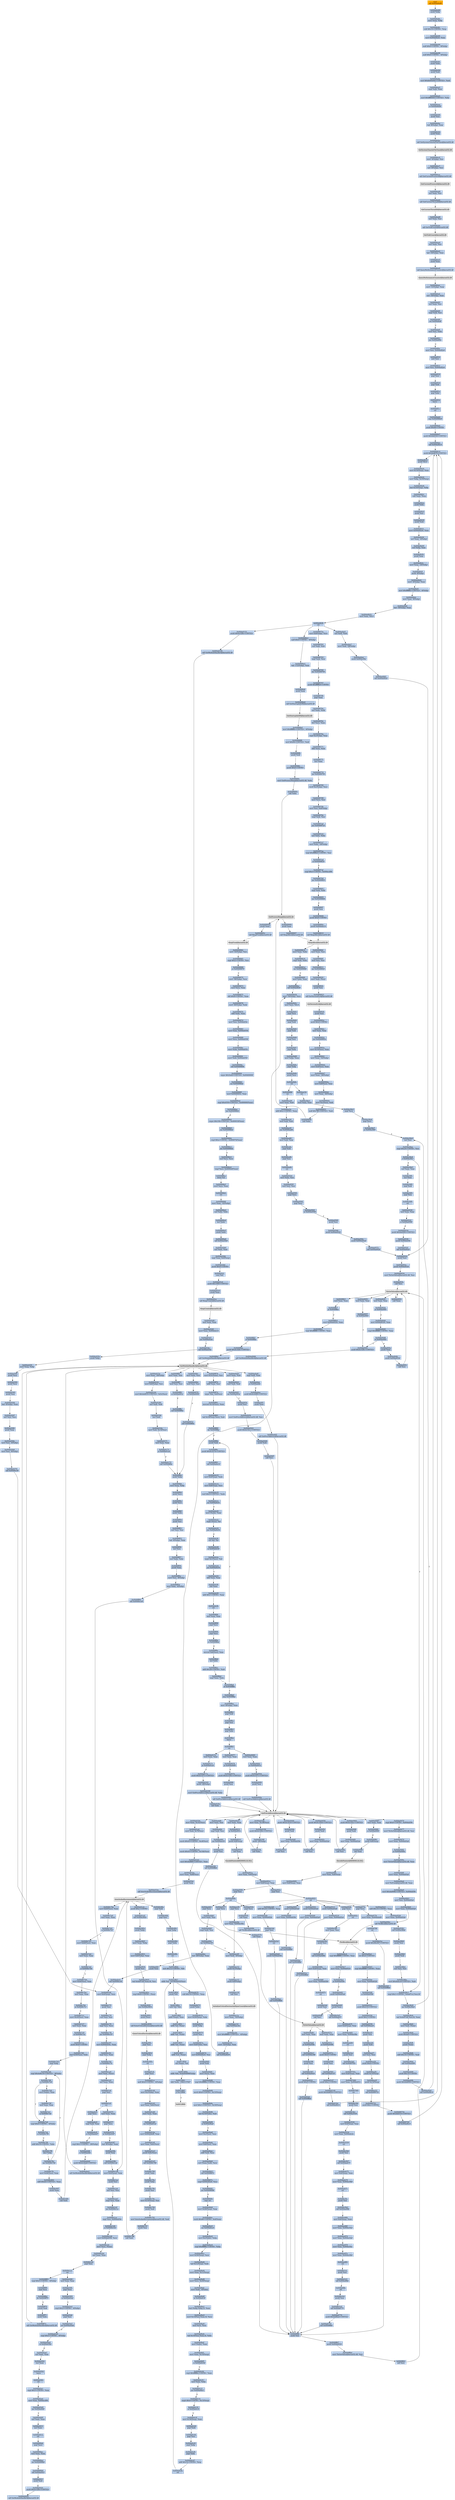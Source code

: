 digraph G {
node[shape=rectangle,style=filled,fillcolor=lightsteelblue,color=lightsteelblue]
bgcolor="transparent"
a0x00499ab4call_0x004a6e89[label="start\ncall 0x004a6e89",color="lightgrey",fillcolor="orange"];
a0x004a6e89pushl_ebp[label="0x004a6e89\npushl %ebp"];
a0x004a6e8amovl_esp_ebp[label="0x004a6e8a\nmovl %esp, %ebp"];
a0x004a6e8csubl_0x10UINT8_esp[label="0x004a6e8c\nsubl $0x10<UINT8>, %esp"];
a0x004a6e8fmovl_0x004e82e0_eax[label="0x004a6e8f\nmovl 0x004e82e0, %eax"];
a0x004a6e94andl_0x0UINT8__8ebp_[label="0x004a6e94\nandl $0x0<UINT8>, -8(%ebp)"];
a0x004a6e98andl_0x0UINT8__4ebp_[label="0x004a6e98\nandl $0x0<UINT8>, -4(%ebp)"];
a0x004a6e9cpushl_ebx[label="0x004a6e9c\npushl %ebx"];
a0x004a6e9dpushl_edi[label="0x004a6e9d\npushl %edi"];
a0x004a6e9emovl_0xbb40e64eUINT32_edi[label="0x004a6e9e\nmovl $0xbb40e64e<UINT32>, %edi"];
a0x004a6ea3cmpl_edi_eax[label="0x004a6ea3\ncmpl %edi, %eax"];
a0x004a6ea5movl_0xffff0000UINT32_ebx[label="0x004a6ea5\nmovl $0xffff0000<UINT32>, %ebx"];
a0x004a6eaaje_0x004a6eb9[label="0x004a6eaa\nje 0x004a6eb9"];
a0x004a6eb9pushl_esi[label="0x004a6eb9\npushl %esi"];
a0x004a6ebaleal__8ebp__eax[label="0x004a6eba\nleal -8(%ebp), %eax"];
a0x004a6ebdpushl_eax[label="0x004a6ebd\npushl %eax"];
a0x004a6ebecall_GetSystemTimeAsFileTime_kernel32_dll[label="0x004a6ebe\ncall GetSystemTimeAsFileTime@kernel32.dll"];
GetSystemTimeAsFileTime_kernel32_dll[label="GetSystemTimeAsFileTime@kernel32.dll",color="lightgrey",fillcolor="lightgrey"];
a0x004a6ec4movl__4ebp__esi[label="0x004a6ec4\nmovl -4(%ebp), %esi"];
a0x004a6ec7xorl__8ebp__esi[label="0x004a6ec7\nxorl -8(%ebp), %esi"];
a0x004a6ecacall_GetCurrentProcessId_kernel32_dll[label="0x004a6eca\ncall GetCurrentProcessId@kernel32.dll"];
GetCurrentProcessId_kernel32_dll[label="GetCurrentProcessId@kernel32.dll",color="lightgrey",fillcolor="lightgrey"];
a0x004a6ed0xorl_eax_esi[label="0x004a6ed0\nxorl %eax, %esi"];
a0x004a6ed2call_GetCurrentThreadId_kernel32_dll[label="0x004a6ed2\ncall GetCurrentThreadId@kernel32.dll"];
GetCurrentThreadId_kernel32_dll[label="GetCurrentThreadId@kernel32.dll",color="lightgrey",fillcolor="lightgrey"];
a0x004a6ed8xorl_eax_esi[label="0x004a6ed8\nxorl %eax, %esi"];
a0x004a6edacall_GetTickCount_kernel32_dll[label="0x004a6eda\ncall GetTickCount@kernel32.dll"];
GetTickCount_kernel32_dll[label="GetTickCount@kernel32.dll",color="lightgrey",fillcolor="lightgrey"];
a0x004a6ee0xorl_eax_esi[label="0x004a6ee0\nxorl %eax, %esi"];
a0x004a6ee2leal__16ebp__eax[label="0x004a6ee2\nleal -16(%ebp), %eax"];
a0x004a6ee5pushl_eax[label="0x004a6ee5\npushl %eax"];
a0x004a6ee6call_QueryPerformanceCounter_kernel32_dll[label="0x004a6ee6\ncall QueryPerformanceCounter@kernel32.dll"];
QueryPerformanceCounter_kernel32_dll[label="QueryPerformanceCounter@kernel32.dll",color="lightgrey",fillcolor="lightgrey"];
a0x004a6eecmovl__12ebp__eax[label="0x004a6eec\nmovl -12(%ebp), %eax"];
a0x004a6eefxorl__16ebp__eax[label="0x004a6eef\nxorl -16(%ebp), %eax"];
a0x004a6ef2xorl_eax_esi[label="0x004a6ef2\nxorl %eax, %esi"];
a0x004a6ef4cmpl_edi_esi[label="0x004a6ef4\ncmpl %edi, %esi"];
a0x004a6ef6jne_0x004a6eff[label="0x004a6ef6\njne 0x004a6eff"];
a0x004a6efftestl_esi_ebx[label="0x004a6eff\ntestl %esi, %ebx"];
a0x004a6f01jne_0x004a6f0a[label="0x004a6f01\njne 0x004a6f0a"];
a0x004a6f0amovl_esi_0x004e82e0[label="0x004a6f0a\nmovl %esi, 0x004e82e0"];
a0x004a6f10notl_esi[label="0x004a6f10\nnotl %esi"];
a0x004a6f12movl_esi_0x004e82e4[label="0x004a6f12\nmovl %esi, 0x004e82e4"];
a0x004a6f18popl_esi[label="0x004a6f18\npopl %esi"];
a0x004a6f19popl_edi[label="0x004a6f19\npopl %edi"];
a0x004a6f1apopl_ebx[label="0x004a6f1a\npopl %ebx"];
a0x004a6f1bleave_[label="0x004a6f1b\nleave "];
a0x004a6f1cret[label="0x004a6f1c\nret"];
a0x00499ab9jmp_0x004998d5[label="0x00499ab9\njmp 0x004998d5"];
a0x004998d5pushl_0x60UINT8[label="0x004998d5\npushl $0x60<UINT8>"];
a0x004998d7pushl_0x4dd330UINT32[label="0x004998d7\npushl $0x4dd330<UINT32>"];
a0x004998dccall_0x004a0b14[label="0x004998dc\ncall 0x004a0b14"];
a0x004a0b14pushl_0x4a0b70UINT32[label="0x004a0b14\npushl $0x4a0b70<UINT32>"];
a0x004a0b19pushl_fs_0[label="0x004a0b19\npushl %fs:0"];
a0x004a0b20movl_0x10esp__eax[label="0x004a0b20\nmovl 0x10(%esp), %eax"];
a0x004a0b24movl_ebp_0x10esp_[label="0x004a0b24\nmovl %ebp, 0x10(%esp)"];
a0x004a0b28leal_0x10esp__ebp[label="0x004a0b28\nleal 0x10(%esp), %ebp"];
a0x004a0b2csubl_eax_esp[label="0x004a0b2c\nsubl %eax, %esp"];
a0x004a0b2epushl_ebx[label="0x004a0b2e\npushl %ebx"];
a0x004a0b2fpushl_esi[label="0x004a0b2f\npushl %esi"];
a0x004a0b30pushl_edi[label="0x004a0b30\npushl %edi"];
a0x004a0b31movl_0x004e82e0_eax[label="0x004a0b31\nmovl 0x004e82e0, %eax"];
a0x004a0b36xorl_eax__4ebp_[label="0x004a0b36\nxorl %eax, -4(%ebp)"];
a0x004a0b39xorl_ebp_eax[label="0x004a0b39\nxorl %ebp, %eax"];
a0x004a0b3bpushl_eax[label="0x004a0b3b\npushl %eax"];
a0x004a0b3cmovl_esp__24ebp_[label="0x004a0b3c\nmovl %esp, -24(%ebp)"];
a0x004a0b3fpushl__8ebp_[label="0x004a0b3f\npushl -8(%ebp)"];
a0x004a0b42movl__4ebp__eax[label="0x004a0b42\nmovl -4(%ebp), %eax"];
a0x004a0b45movl_0xfffffffeUINT32__4ebp_[label="0x004a0b45\nmovl $0xfffffffe<UINT32>, -4(%ebp)"];
a0x004a0b4cmovl_eax__8ebp_[label="0x004a0b4c\nmovl %eax, -8(%ebp)"];
a0x004a0b4fleal__16ebp__eax[label="0x004a0b4f\nleal -16(%ebp), %eax"];
a0x004a0b52movl_eax_fs_0[label="0x004a0b52\nmovl %eax, %fs:0"];
a0x004a0b58ret[label="0x004a0b58\nret"];
a0x004998e1andl_0x0UINT8__4ebp_[label="0x004998e1\nandl $0x0<UINT8>, -4(%ebp)"];
a0x004998e5leal__112ebp__eax[label="0x004998e5\nleal -112(%ebp), %eax"];
a0x004998e8pushl_eax[label="0x004998e8\npushl %eax"];
a0x004998e9call_GetStartupInfoW_kernel32_dll[label="0x004998e9\ncall GetStartupInfoW@kernel32.dll"];
GetStartupInfoW_kernel32_dll[label="GetStartupInfoW@kernel32.dll",color="lightgrey",fillcolor="lightgrey"];
a0x004998efmovl_0xfffffffeUINT32__4ebp_[label="0x004998ef\nmovl $0xfffffffe<UINT32>, -4(%ebp)"];
a0x004998f6movl_0x94UINT32_edi[label="0x004998f6\nmovl $0x94<UINT32>, %edi"];
a0x004998fbpushl_edi[label="0x004998fb\npushl %edi"];
a0x004998fcpushl_0x0UINT8[label="0x004998fc\npushl $0x0<UINT8>"];
a0x004998femovl_GetProcessHeap_kernel32_dll_ebx[label="0x004998fe\nmovl GetProcessHeap@kernel32.dll, %ebx"];
a0x00499904call_ebx[label="0x00499904\ncall %ebx"];
GetProcessHeap_kernel32_dll[label="GetProcessHeap@kernel32.dll",color="lightgrey",fillcolor="lightgrey"];
a0x00499906pushl_eax[label="0x00499906\npushl %eax"];
a0x00499907call_HeapAlloc_kernel32_dll[label="0x00499907\ncall HeapAlloc@kernel32.dll"];
HeapAlloc_kernel32_dll[label="HeapAlloc@kernel32.dll",color="lightgrey",fillcolor="lightgrey"];
a0x0049990dmovl_eax_esi[label="0x0049990d\nmovl %eax, %esi"];
a0x0049990ftestl_esi_esi[label="0x0049990f\ntestl %esi, %esi"];
a0x00499911jne_0x00499920[label="0x00499911\njne 0x00499920"];
a0x00499920movl_edi_esi_[label="0x00499920\nmovl %edi, (%esi)"];
a0x00499922pushl_esi[label="0x00499922\npushl %esi"];
a0x00499923call_GetVersionExA_kernel32_dll[label="0x00499923\ncall GetVersionExA@kernel32.dll"];
GetVersionExA_kernel32_dll[label="GetVersionExA@kernel32.dll",color="lightgrey",fillcolor="lightgrey"];
a0x00499929pushl_esi[label="0x00499929\npushl %esi"];
a0x0049992apushl_0x0UINT8[label="0x0049992a\npushl $0x0<UINT8>"];
a0x0049992ctestl_eax_eax[label="0x0049992c\ntestl %eax, %eax"];
a0x0049992ejne_0x0049993e[label="0x0049992e\njne 0x0049993e"];
a0x0049993emovl_0x10esi__eax[label="0x0049993e\nmovl 0x10(%esi), %eax"];
a0x00499941movl_eax__32ebp_[label="0x00499941\nmovl %eax, -32(%ebp)"];
a0x00499944movl_0x4esi__eax[label="0x00499944\nmovl 0x4(%esi), %eax"];
a0x00499947movl_eax__36ebp_[label="0x00499947\nmovl %eax, -36(%ebp)"];
a0x0049994amovl_0x8esi__eax[label="0x0049994a\nmovl 0x8(%esi), %eax"];
a0x0049994dmovl_eax__40ebp_[label="0x0049994d\nmovl %eax, -40(%ebp)"];
a0x00499950movl_0xcesi__edi[label="0x00499950\nmovl 0xc(%esi), %edi"];
a0x00499953andl_0x7fffUINT32_edi[label="0x00499953\nandl $0x7fff<UINT32>, %edi"];
a0x00499959call_ebx[label="0x00499959\ncall %ebx"];
a0x0049995bpushl_eax[label="0x0049995b\npushl %eax"];
a0x0049995ccall_HeapFree_kernel32_dll[label="0x0049995c\ncall HeapFree@kernel32.dll"];
HeapFree_kernel32_dll[label="HeapFree@kernel32.dll",color="lightgrey",fillcolor="lightgrey"];
a0x00499962movl__32ebp__esi[label="0x00499962\nmovl -32(%ebp), %esi"];
a0x00499965cmpl_0x2UINT8_esi[label="0x00499965\ncmpl $0x2<UINT8>, %esi"];
a0x00499968je_0x00499970[label="0x00499968\nje 0x00499970"];
a0x00499970movl__36ebp__ecx[label="0x00499970\nmovl -36(%ebp), %ecx"];
a0x00499973movl_ecx_eax[label="0x00499973\nmovl %ecx, %eax"];
a0x00499975shll_0x8UINT8_eax[label="0x00499975\nshll $0x8<UINT8>, %eax"];
a0x00499978movl__40ebp__edx[label="0x00499978\nmovl -40(%ebp), %edx"];
a0x0049997baddl_edx_eax[label="0x0049997b\naddl %edx, %eax"];
a0x0049997dmovl_esi_0x004eb54c[label="0x0049997d\nmovl %esi, 0x004eb54c"];
a0x00499983movl_eax_0x004eb554[label="0x00499983\nmovl %eax, 0x004eb554"];
a0x00499988movl_ecx_0x004eb558[label="0x00499988\nmovl %ecx, 0x004eb558"];
a0x0049998emovl_edx_0x004eb55c[label="0x0049998e\nmovl %edx, 0x004eb55c"];
a0x00499994movl_edi_0x004eb550[label="0x00499994\nmovl %edi, 0x004eb550"];
a0x0049999acall_0x00499894[label="0x0049999a\ncall 0x00499894"];
a0x00499894cmpw_0x5a4dUINT16_0x00400000[label="0x00499894\ncmpw $0x5a4d<UINT16>, 0x00400000"];
a0x0049989djne_0x004998d2[label="0x0049989d\njne 0x004998d2"];
a0x0049989fmovl_0x0040003c_eax[label="0x0049989f\nmovl 0x0040003c, %eax"];
a0x004998a4cmpl_0x4550UINT32_0x400000eax_[label="0x004998a4\ncmpl $0x4550<UINT32>, 0x400000(%eax)"];
a0x004998aejne_0x004998d2[label="0x004998ae\njne 0x004998d2"];
a0x004998b0cmpw_0x10bUINT16_0x400018eax_[label="0x004998b0\ncmpw $0x10b<UINT16>, 0x400018(%eax)"];
a0x004998b9jne_0x004998d2[label="0x004998b9\njne 0x004998d2"];
a0x004998bbcmpl_0xeUINT8_0x400074eax_[label="0x004998bb\ncmpl $0xe<UINT8>, 0x400074(%eax)"];
a0x004998c2jbe_0x004998d2[label="0x004998c2\njbe 0x004998d2"];
a0x004998c4xorl_ecx_ecx[label="0x004998c4\nxorl %ecx, %ecx"];
a0x004998c6cmpl_ecx_0x4000e8eax_[label="0x004998c6\ncmpl %ecx, 0x4000e8(%eax)"];
a0x004998ccsetne_cl[label="0x004998cc\nsetne %cl"];
a0x004998cfmovl_ecx_eax[label="0x004998cf\nmovl %ecx, %eax"];
a0x004998d1ret[label="0x004998d1\nret"];
a0x0049999fmovl_eax__32ebp_[label="0x0049999f\nmovl %eax, -32(%ebp)"];
a0x004999a2xorl_ebx_ebx[label="0x004999a2\nxorl %ebx, %ebx"];
a0x004999a4incl_ebx[label="0x004999a4\nincl %ebx"];
a0x004999a5pushl_ebx[label="0x004999a5\npushl %ebx"];
a0x004999a6call_0x004a43b9[label="0x004999a6\ncall 0x004a43b9"];
a0x004a43b9xorl_eax_eax[label="0x004a43b9\nxorl %eax, %eax"];
a0x004a43bbcmpl_eax_0x4esp_[label="0x004a43bb\ncmpl %eax, 0x4(%esp)"];
a0x004a43bfpushl_0x0UINT8[label="0x004a43bf\npushl $0x0<UINT8>"];
a0x004a43c1sete_al[label="0x004a43c1\nsete %al"];
a0x004a43c4pushl_0x1000UINT32[label="0x004a43c4\npushl $0x1000<UINT32>"];
a0x004a43c9pushl_eax[label="0x004a43c9\npushl %eax"];
a0x004a43cacall_HeapCreate_kernel32_dll[label="0x004a43ca\ncall HeapCreate@kernel32.dll"];
HeapCreate_kernel32_dll[label="HeapCreate@kernel32.dll",color="lightgrey",fillcolor="lightgrey"];
a0x004a43d0testl_eax_eax[label="0x004a43d0\ntestl %eax, %eax"];
a0x004a43d2movl_eax_0x004ebe14[label="0x004a43d2\nmovl %eax, 0x004ebe14"];
a0x004a43d7jne_0x004a43dc[label="0x004a43d7\njne 0x004a43dc"];
a0x004a43dccall_0x004a435e[label="0x004a43dc\ncall 0x004a435e"];
a0x004a435epushl_ebp[label="0x004a435e\npushl %ebp"];
a0x004a435fmovl_esp_ebp[label="0x004a435f\nmovl %esp, %ebp"];
a0x004a4361pushl_ecx[label="0x004a4361\npushl %ecx"];
a0x004a4362pushl_ecx[label="0x004a4362\npushl %ecx"];
a0x004a4363pushl_esi[label="0x004a4363\npushl %esi"];
a0x004a4364leal__4ebp__eax[label="0x004a4364\nleal -4(%ebp), %eax"];
a0x004a4367xorl_esi_esi[label="0x004a4367\nxorl %esi, %esi"];
a0x004a4369pushl_eax[label="0x004a4369\npushl %eax"];
a0x004a436amovl_esi__4ebp_[label="0x004a436a\nmovl %esi, -4(%ebp)"];
a0x004a436dmovl_esi__8ebp_[label="0x004a436d\nmovl %esi, -8(%ebp)"];
a0x004a4370call_0x0049e16f[label="0x004a4370\ncall 0x0049e16f"];
a0x0049e16fmovl_0x4esp__ecx[label="0x0049e16f\nmovl 0x4(%esp), %ecx"];
a0x0049e173pushl_esi[label="0x0049e173\npushl %esi"];
a0x0049e174xorl_esi_esi[label="0x0049e174\nxorl %esi, %esi"];
a0x0049e176cmpl_esi_ecx[label="0x0049e176\ncmpl %esi, %ecx"];
a0x0049e178jne_0x0049e197[label="0x0049e178\njne 0x0049e197"];
a0x0049e197movl_0x004eb54c_eax[label="0x0049e197\nmovl 0x004eb54c, %eax"];
a0x0049e19ccmpl_esi_eax[label="0x0049e19c\ncmpl %esi, %eax"];
a0x0049e19eje_0x0049e17a[label="0x0049e19e\nje 0x0049e17a"];
a0x0049e1a0movl_eax_ecx_[label="0x0049e1a0\nmovl %eax, (%ecx)"];
a0x0049e1a2xorl_eax_eax[label="0x0049e1a2\nxorl %eax, %eax"];
a0x0049e1a4popl_esi[label="0x0049e1a4\npopl %esi"];
a0x0049e1a5ret[label="0x0049e1a5\nret"];
a0x004a4375testl_eax_eax[label="0x004a4375\ntestl %eax, %eax"];
a0x004a4377popl_ecx[label="0x004a4377\npopl %ecx"];
a0x004a4378je_0x004a4387[label="0x004a4378\nje 0x004a4387"];
a0x004a4387leal__8ebp__eax[label="0x004a4387\nleal -8(%ebp), %eax"];
a0x004a438apushl_eax[label="0x004a438a\npushl %eax"];
a0x004a438bcall_0x0049e1a6[label="0x004a438b\ncall 0x0049e1a6"];
a0x0049e1a6movl_0x4esp__eax[label="0x0049e1a6\nmovl 0x4(%esp), %eax"];
a0x0049e1aapushl_esi[label="0x0049e1aa\npushl %esi"];
a0x0049e1abxorl_esi_esi[label="0x0049e1ab\nxorl %esi, %esi"];
a0x0049e1adcmpl_esi_eax[label="0x0049e1ad\ncmpl %esi, %eax"];
a0x0049e1afjne_0x0049e1ce[label="0x0049e1af\njne 0x0049e1ce"];
a0x0049e1cecmpl_esi_0x004eb54c[label="0x0049e1ce\ncmpl %esi, 0x004eb54c"];
a0x0049e1d4je_0x0049e1b1[label="0x0049e1d4\nje 0x0049e1b1"];
a0x0049e1d6movl_0x004eb558_ecx[label="0x0049e1d6\nmovl 0x004eb558, %ecx"];
a0x0049e1dcmovl_ecx_eax_[label="0x0049e1dc\nmovl %ecx, (%eax)"];
a0x0049e1dexorl_eax_eax[label="0x0049e1de\nxorl %eax, %eax"];
a0x0049e1e0popl_esi[label="0x0049e1e0\npopl %esi"];
a0x0049e1e1ret[label="0x0049e1e1\nret"];
a0x004a4390testl_eax_eax[label="0x004a4390\ntestl %eax, %eax"];
a0x004a4392popl_ecx[label="0x004a4392\npopl %ecx"];
a0x004a4393je_0x004a43a2[label="0x004a4393\nje 0x004a43a2"];
a0x004a43a2cmpl_0x2UINT8__4ebp_[label="0x004a43a2\ncmpl $0x2<UINT8>, -4(%ebp)"];
a0x004a43a6popl_esi[label="0x004a43a6\npopl %esi"];
a0x004a43a7jne_0x004a43b4[label="0x004a43a7\njne 0x004a43b4"];
a0x004a43a9cmpl_0x5UINT8__8ebp_[label="0x004a43a9\ncmpl $0x5<UINT8>, -8(%ebp)"];
a0x004a43adjb_0x004a43b4[label="0x004a43ad\njb 0x004a43b4"];
a0x004a43afxorl_eax_eax[label="0x004a43af\nxorl %eax, %eax"];
a0x004a43b1incl_eax[label="0x004a43b1\nincl %eax"];
a0x004a43b2leave_[label="0x004a43b2\nleave "];
a0x004a43b3ret[label="0x004a43b3\nret"];
a0x004a43e1cmpl_0x3UINT8_eax[label="0x004a43e1\ncmpl $0x3<UINT8>, %eax"];
a0x004a43e4movl_eax_0x004ecd94[label="0x004a43e4\nmovl %eax, 0x004ecd94"];
a0x004a43e9jne_0x004a440f[label="0x004a43e9\njne 0x004a440f"];
a0x004a440fxorl_eax_eax[label="0x004a440f\nxorl %eax, %eax"];
a0x004a4411incl_eax[label="0x004a4411\nincl %eax"];
a0x004a4412ret[label="0x004a4412\nret"];
a0x004999abpopl_ecx[label="0x004999ab\npopl %ecx"];
a0x004999actestl_eax_eax[label="0x004999ac\ntestl %eax, %eax"];
a0x004999aejne_0x004999b8[label="0x004999ae\njne 0x004999b8"];
a0x004999b8call_0x004a041f[label="0x004999b8\ncall 0x004a041f"];
a0x004a041fpushl_edi[label="0x004a041f\npushl %edi"];
a0x004a0420pushl_0x4c328cUINT32[label="0x004a0420\npushl $0x4c328c<UINT32>"];
a0x004a0425call_GetModuleHandleA_kernel32_dll[label="0x004a0425\ncall GetModuleHandleA@kernel32.dll"];
GetModuleHandleA_kernel32_dll[label="GetModuleHandleA@kernel32.dll",color="lightgrey",fillcolor="lightgrey"];
a0x004a042bmovl_eax_edi[label="0x004a042b\nmovl %eax, %edi"];
a0x004a042dtestl_edi_edi[label="0x004a042d\ntestl %edi, %edi"];
a0x004a042fjne_0x004a043a[label="0x004a042f\njne 0x004a043a"];
a0x004a043apushl_esi[label="0x004a043a\npushl %esi"];
a0x004a043bmovl_GetProcAddress_kernel32_dll_esi[label="0x004a043b\nmovl GetProcAddress@kernel32.dll, %esi"];
a0x004a0441pushl_0x4c32ccUINT32[label="0x004a0441\npushl $0x4c32cc<UINT32>"];
a0x004a0446pushl_edi[label="0x004a0446\npushl %edi"];
a0x004a0447call_esi[label="0x004a0447\ncall %esi"];
GetProcAddress_kernel32_dll[label="GetProcAddress@kernel32.dll",color="lightgrey",fillcolor="lightgrey"];
a0x004a0449pushl_0x4c32c0UINT32[label="0x004a0449\npushl $0x4c32c0<UINT32>"];
a0x004a044epushl_edi[label="0x004a044e\npushl %edi"];
a0x004a044fmovl_eax_0x004eb59c[label="0x004a044f\nmovl %eax, 0x004eb59c"];
a0x004a0454call_esi[label="0x004a0454\ncall %esi"];
a0x004a0456pushl_0x4c32b4UINT32[label="0x004a0456\npushl $0x4c32b4<UINT32>"];
a0x004a045bpushl_edi[label="0x004a045b\npushl %edi"];
a0x004a045cmovl_eax_0x004eb5a0[label="0x004a045c\nmovl %eax, 0x004eb5a0"];
a0x004a0461call_esi[label="0x004a0461\ncall %esi"];
a0x004a0463pushl_0x4c32acUINT32[label="0x004a0463\npushl $0x4c32ac<UINT32>"];
a0x004a0468pushl_edi[label="0x004a0468\npushl %edi"];
a0x004a0469movl_eax_0x004eb5a4[label="0x004a0469\nmovl %eax, 0x004eb5a4"];
a0x004a046ecall_esi[label="0x004a046e\ncall %esi"];
a0x004a0470cmpl_0x0UINT8_0x004eb59c[label="0x004a0470\ncmpl $0x0<UINT8>, 0x004eb59c"];
a0x004a0477movl_TlsSetValue_kernel32_dll_esi[label="0x004a0477\nmovl TlsSetValue@kernel32.dll, %esi"];
a0x004a047dmovl_eax_0x004eb5a8[label="0x004a047d\nmovl %eax, 0x004eb5a8"];
a0x004a0482je_0x004a049a[label="0x004a0482\nje 0x004a049a"];
a0x004a049amovl_TlsGetValue_kernel32_dll_eax[label="0x004a049a\nmovl TlsGetValue@kernel32.dll, %eax"];
a0x004a049fmovl_eax_0x004eb5a0[label="0x004a049f\nmovl %eax, 0x004eb5a0"];
a0x004a04a4movl_TlsFree_kernel32_dll_eax[label="0x004a04a4\nmovl TlsFree@kernel32.dll, %eax"];
a0x004a04a9movl_0x4a009bUINT32_0x004eb59c[label="0x004a04a9\nmovl $0x4a009b<UINT32>, 0x004eb59c"];
a0x004a04b3movl_esi_0x004eb5a4[label="0x004a04b3\nmovl %esi, 0x004eb5a4"];
a0x004a04b9movl_eax_0x004eb5a8[label="0x004a04b9\nmovl %eax, 0x004eb5a8"];
a0x004a04becall_TlsAlloc_kernel32_dll[label="0x004a04be\ncall TlsAlloc@kernel32.dll"];
TlsAlloc_kernel32_dll[label="TlsAlloc@kernel32.dll",color="lightgrey",fillcolor="lightgrey"];
a0x004a04c4cmpl_0xffffffffUINT8_eax[label="0x004a04c4\ncmpl $0xffffffff<UINT8>, %eax"];
a0x004a04c7movl_eax_0x004e8324[label="0x004a04c7\nmovl %eax, 0x004e8324"];
a0x004a04ccje_0x004a059e[label="0x004a04cc\nje 0x004a059e"];
a0x004a04d2pushl_0x004eb5a0[label="0x004a04d2\npushl 0x004eb5a0"];
a0x004a04d8pushl_eax[label="0x004a04d8\npushl %eax"];
a0x004a04d9call_esi[label="0x004a04d9\ncall %esi"];
TlsSetValue_kernel32_dll[label="TlsSetValue@kernel32.dll",color="lightgrey",fillcolor="lightgrey"];
a0x004a04dbtestl_eax_eax[label="0x004a04db\ntestl %eax, %eax"];
a0x004a04ddje_0x004a059e[label="0x004a04dd\nje 0x004a059e"];
a0x004a04e3call_0x0049e396[label="0x004a04e3\ncall 0x0049e396"];
a0x0049e396pushl_esi[label="0x0049e396\npushl %esi"];
a0x0049e397call_0x004a0024[label="0x0049e397\ncall 0x004a0024"];
a0x004a0024pushl_0x0UINT8[label="0x004a0024\npushl $0x0<UINT8>"];
a0x004a0026call_0x0049ffb6[label="0x004a0026\ncall 0x0049ffb6"];
a0x0049ffb6pushl_esi[label="0x0049ffb6\npushl %esi"];
a0x0049ffb7pushl_0x004e8324[label="0x0049ffb7\npushl 0x004e8324"];
a0x0049ffbdmovl_TlsGetValue_kernel32_dll_esi[label="0x0049ffbd\nmovl TlsGetValue@kernel32.dll, %esi"];
a0x0049ffc3call_esi[label="0x0049ffc3\ncall %esi"];
TlsGetValue_kernel32_dll[label="TlsGetValue@kernel32.dll",color="lightgrey",fillcolor="lightgrey"];
a0x0049ffc5testl_eax_eax[label="0x0049ffc5\ntestl %eax, %eax"];
a0x0049ffc7je_0x0049ffea[label="0x0049ffc7\nje 0x0049ffea"];
a0x0049ffc9movl_0x004e8320_eax[label="0x0049ffc9\nmovl 0x004e8320, %eax"];
a0x0049ffcecmpl_0xffffffffUINT8_eax[label="0x0049ffce\ncmpl $0xffffffff<UINT8>, %eax"];
a0x0049ffd1je_0x0049ffea[label="0x0049ffd1\nje 0x0049ffea"];
a0x0049ffeapushl_0x4c328cUINT32[label="0x0049ffea\npushl $0x4c328c<UINT32>"];
a0x0049ffefcall_GetModuleHandleA_kernel32_dll[label="0x0049ffef\ncall GetModuleHandleA@kernel32.dll"];
a0x0049fff5movl_eax_esi[label="0x0049fff5\nmovl %eax, %esi"];
a0x0049fff7testl_esi_esi[label="0x0049fff7\ntestl %esi, %esi"];
a0x0049fff9je_0x004a001e[label="0x0049fff9\nje 0x004a001e"];
a0x0049fffbcall_0x0049ff4a[label="0x0049fffb\ncall 0x0049ff4a"];
a0x0049ff4apushl_ebp[label="0x0049ff4a\npushl %ebp"];
a0x0049ff4bmovl_esp_ebp[label="0x0049ff4b\nmovl %esp, %ebp"];
a0x0049ff4dpushl_ecx[label="0x0049ff4d\npushl %ecx"];
a0x0049ff4epushl_ecx[label="0x0049ff4e\npushl %ecx"];
a0x0049ff4fpushl_ebx[label="0x0049ff4f\npushl %ebx"];
a0x0049ff50pushl_esi[label="0x0049ff50\npushl %esi"];
a0x0049ff51xorl_esi_esi[label="0x0049ff51\nxorl %esi, %esi"];
a0x0049ff53leal__4ebp__eax[label="0x0049ff53\nleal -4(%ebp), %eax"];
a0x0049ff56incl_esi[label="0x0049ff56\nincl %esi"];
a0x0049ff57xorl_ebx_ebx[label="0x0049ff57\nxorl %ebx, %ebx"];
a0x0049ff59pushl_eax[label="0x0049ff59\npushl %eax"];
a0x0049ff5amovl_esi__8ebp_[label="0x0049ff5a\nmovl %esi, -8(%ebp)"];
a0x0049ff5dmovl_ebx__4ebp_[label="0x0049ff5d\nmovl %ebx, -4(%ebp)"];
a0x0049ff60call_0x0049e1a6[label="0x0049ff60\ncall 0x0049e1a6"];
a0x0049ff65cmpl_0x5UINT8__4ebp_[label="0x0049ff65\ncmpl $0x5<UINT8>, -4(%ebp)"];
a0x0049ff69popl_ecx[label="0x0049ff69\npopl %ecx"];
a0x0049ff6ajle_0x0049ff70[label="0x0049ff6a\njle 0x0049ff70"];
a0x0049ff70pushl_edi[label="0x0049ff70\npushl %edi"];
a0x0049ff71pushl_ebx[label="0x0049ff71\npushl %ebx"];
a0x0049ff72call_GetModuleHandleA_kernel32_dll[label="0x0049ff72\ncall GetModuleHandleA@kernel32.dll"];
a0x0049ff78movl_0x3ceax__esi[label="0x0049ff78\nmovl 0x3c(%eax), %esi"];
a0x0049ff7baddl_eax_esi[label="0x0049ff7b\naddl %eax, %esi"];
a0x0049ff7dcmpw_bx_0x6esi_[label="0x0049ff7d\ncmpw %bx, 0x6(%esi)"];
a0x0049ff81movzwl_0x14esi__eax[label="0x0049ff81\nmovzwl 0x14(%esi), %eax"];
a0x0049ff85leal_0x18eaxesi__edi[label="0x0049ff85\nleal 0x18(%eax,%esi), %edi"];
a0x0049ff89jbe_0x0049ffae[label="0x0049ff89\njbe 0x0049ffae"];
a0x0049ff8bpushl_edi[label="0x0049ff8b\npushl %edi"];
a0x0049ff8cpushl_0x4c3274UINT32[label="0x0049ff8c\npushl $0x4c3274<UINT32>"];
a0x0049ff91call_0x004a0e10[label="0x0049ff91\ncall 0x004a0e10"];
a0x004a0e10movl_0x4esp__edx[label="0x004a0e10\nmovl 0x4(%esp), %edx"];
a0x004a0e14movl_0x8esp__ecx[label="0x004a0e14\nmovl 0x8(%esp), %ecx"];
a0x004a0e18testl_0x3UINT32_edx[label="0x004a0e18\ntestl $0x3<UINT32>, %edx"];
a0x004a0e1ejne_0x004a0e5c[label="0x004a0e1e\njne 0x004a0e5c"];
a0x004a0e20movl_edx__eax[label="0x004a0e20\nmovl (%edx), %eax"];
a0x004a0e22cmpb_ecx__al[label="0x004a0e22\ncmpb (%ecx), %al"];
a0x004a0e24jne_0x004a0e54[label="0x004a0e24\njne 0x004a0e54"];
a0x004a0e26orb_al_al[label="0x004a0e26\norb %al, %al"];
a0x004a0e28je_0x004a0e50[label="0x004a0e28\nje 0x004a0e50"];
a0x004a0e2acmpb_0x1ecx__ah[label="0x004a0e2a\ncmpb 0x1(%ecx), %ah"];
a0x004a0e2djne_0x004a0e54[label="0x004a0e2d\njne 0x004a0e54"];
a0x004a0e54sbbl_eax_eax[label="0x004a0e54\nsbbl %eax, %eax"];
a0x004a0e56shll_eax[label="0x004a0e56\nshll %eax"];
a0x004a0e58addl_0x1UINT8_eax[label="0x004a0e58\naddl $0x1<UINT8>, %eax"];
a0x004a0e5bret[label="0x004a0e5b\nret"];
a0x0049ff96testl_eax_eax[label="0x0049ff96\ntestl %eax, %eax"];
a0x0049ff98popl_ecx[label="0x0049ff98\npopl %ecx"];
a0x0049ff99popl_ecx[label="0x0049ff99\npopl %ecx"];
a0x0049ff9aje_0x0049ffaa[label="0x0049ff9a\nje 0x0049ffaa"];
a0x0049ff9cmovzwl_0x6esi__eax[label="0x0049ff9c\nmovzwl 0x6(%esi), %eax"];
a0x0049ffa0incl_ebx[label="0x0049ffa0\nincl %ebx"];
a0x0049ffa1addl_0x28UINT8_edi[label="0x0049ffa1\naddl $0x28<UINT8>, %edi"];
a0x0049ffa4cmpl_eax_ebx[label="0x0049ffa4\ncmpl %eax, %ebx"];
a0x0049ffa6jb_0x0049ff8b[label="0x0049ffa6\njb 0x0049ff8b"];
a0x0049ffa8jmp_0x0049ffae[label="0x0049ffa8\njmp 0x0049ffae"];
a0x0049ffaemovl__8ebp__eax[label="0x0049ffae\nmovl -8(%ebp), %eax"];
a0x0049ffb1popl_edi[label="0x0049ffb1\npopl %edi"];
a0x0049ffb2popl_esi[label="0x0049ffb2\npopl %esi"];
a0x0049ffb3popl_ebx[label="0x0049ffb3\npopl %ebx"];
a0x0049ffb4leave_[label="0x0049ffb4\nleave "];
a0x0049ffb5ret[label="0x0049ffb5\nret"];
a0x004a0000testl_eax_eax[label="0x004a0000\ntestl %eax, %eax"];
a0x004a0002je_0x004a001e[label="0x004a0002\nje 0x004a001e"];
a0x004a0004pushl_0x4c327cUINT32[label="0x004a0004\npushl $0x4c327c<UINT32>"];
a0x004a0009pushl_esi[label="0x004a0009\npushl %esi"];
a0x004a000acall_GetProcAddress_kernel32_dll[label="0x004a000a\ncall GetProcAddress@kernel32.dll"];
a0x004a0010testl_eax_eax[label="0x004a0010\ntestl %eax, %eax"];
a0x004a0012je_0x004a001e[label="0x004a0012\nje 0x004a001e"];
a0x004a0014pushl_0x8esp_[label="0x004a0014\npushl 0x8(%esp)"];
a0x004a0018call_eax[label="0x004a0018\ncall %eax"];
EncodePointer_KERNEL32_DLL[label="EncodePointer@KERNEL32.DLL",color="lightgrey",fillcolor="lightgrey"];
a0x004a001amovl_eax_0x8esp_[label="0x004a001a\nmovl %eax, 0x8(%esp)"];
a0x004a001emovl_0x8esp__eax[label="0x004a001e\nmovl 0x8(%esp), %eax"];
a0x004a0022popl_esi[label="0x004a0022\npopl %esi"];
a0x004a0023ret[label="0x004a0023\nret"];
a0x004a002bpopl_ecx[label="0x004a002b\npopl %ecx"];
a0x004a002cret[label="0x004a002c\nret"];
a0x0049e39cmovl_eax_esi[label="0x0049e39c\nmovl %eax, %esi"];
a0x0049e39epushl_esi[label="0x0049e39e\npushl %esi"];
a0x0049e39fcall_0x004a0d6b[label="0x0049e39f\ncall 0x004a0d6b"];
a0x004a0d6bmovl_0x4esp__eax[label="0x004a0d6b\nmovl 0x4(%esp), %eax"];
a0x004a0d6fmovl_eax_0x004eb5b0[label="0x004a0d6f\nmovl %eax, 0x004eb5b0"];
a0x004a0d74ret[label="0x004a0d74\nret"];
a0x0049e3a4pushl_esi[label="0x0049e3a4\npushl %esi"];
a0x0049e3a5call_0x004aeb7f[label="0x0049e3a5\ncall 0x004aeb7f"];
a0x004aeb7fmovl_0x4esp__eax[label="0x004aeb7f\nmovl 0x4(%esp), %eax"];
a0x004aeb83movl_eax_0x004ec0bc[label="0x004aeb83\nmovl %eax, 0x004ec0bc"];
a0x004aeb88ret[label="0x004aeb88\nret"];
a0x0049e3aapushl_esi[label="0x0049e3aa\npushl %esi"];
a0x0049e3abcall_0x0049705c[label="0x0049e3ab\ncall 0x0049705c"];
a0x0049705cmovl_0x4esp__eax[label="0x0049705c\nmovl 0x4(%esp), %eax"];
a0x00497060movl_eax_0x004eb51c[label="0x00497060\nmovl %eax, 0x004eb51c"];
a0x00497065ret[label="0x00497065\nret"];
a0x0049e3b0pushl_esi[label="0x0049e3b0\npushl %esi"];
a0x0049e3b1call_0x004a3530[label="0x0049e3b1\ncall 0x004a3530"];
a0x004a3530movl_0x4esp__eax[label="0x004a3530\nmovl 0x4(%esp), %eax"];
a0x004a3534movl_eax_0x004ebcbc[label="0x004a3534\nmovl %eax, 0x004ebcbc"];
a0x004a3539ret[label="0x004a3539\nret"];
a0x0049e3b6pushl_esi[label="0x0049e3b6\npushl %esi"];
a0x0049e3b7call_0x004aeb75[label="0x0049e3b7\ncall 0x004aeb75"];
a0x004aeb75movl_0x4esp__eax[label="0x004aeb75\nmovl 0x4(%esp), %eax"];
a0x004aeb79movl_eax_0x004ec0b8[label="0x004aeb79\nmovl %eax, 0x004ec0b8"];
a0x004aeb7eret[label="0x004aeb7e\nret"];
a0x0049e3bcpushl_esi[label="0x0049e3bc\npushl %esi"];
a0x0049e3bdcall_0x004ae96b[label="0x0049e3bd\ncall 0x004ae96b"];
a0x004ae96bmovl_0x4esp__eax[label="0x004ae96b\nmovl 0x4(%esp), %eax"];
a0x004ae96fmovl_eax_0x004ec0a4[label="0x004ae96f\nmovl %eax, 0x004ec0a4"];
a0x004ae974movl_eax_0x004ec0a8[label="0x004ae974\nmovl %eax, 0x004ec0a8"];
a0x004ae979movl_eax_0x004ec0ac[label="0x004ae979\nmovl %eax, 0x004ec0ac"];
a0x004ae97emovl_eax_0x004ec0b0[label="0x004ae97e\nmovl %eax, 0x004ec0b0"];
a0x004ae983ret[label="0x004ae983\nret"];
a0x0049e3c2pushl_esi[label="0x0049e3c2\npushl %esi"];
a0x0049e3c3call_0x004a4fbb[label="0x0049e3c3\ncall 0x004a4fbb"];
a0x004a4fbbret[label="0x004a4fbb\nret"];
a0x0049e3c8pushl_esi[label="0x0049e3c8\npushl %esi"];
a0x0049e3c9call_0x004a6770[label="0x0049e3c9\ncall 0x004a6770"];
a0x004a6770pushl_0x4a66edUINT32[label="0x004a6770\npushl $0x4a66ed<UINT32>"];
a0x004a6775call_0x0049ffb6[label="0x004a6775\ncall 0x0049ffb6"];
a0x004a677apopl_ecx[label="0x004a677a\npopl %ecx"];
a0x004a677bmovl_eax_0x004ebe60[label="0x004a677b\nmovl %eax, 0x004ebe60"];
a0x004a6780ret[label="0x004a6780\nret"];
a0x0049e3cepushl_0x49e367UINT32[label="0x0049e3ce\npushl $0x49e367<UINT32>"];
a0x0049e3d3call_0x0049ffb6[label="0x0049e3d3\ncall 0x0049ffb6"];
a0x0049e3d8addl_0x24UINT8_esp[label="0x0049e3d8\naddl $0x24<UINT8>, %esp"];
a0x0049e3dbmovl_eax_0x004e82dc[label="0x0049e3db\nmovl %eax, 0x004e82dc"];
a0x0049e3e0popl_esi[label="0x0049e3e0\npopl %esi"];
a0x0049e3e1ret[label="0x0049e3e1\nret"];
a0x004a04e8pushl_0x004eb59c[label="0x004a04e8\npushl 0x004eb59c"];
a0x004a04eecall_0x0049ffb6[label="0x004a04ee\ncall 0x0049ffb6"];
a0x004a04f3pushl_0x004eb5a0[label="0x004a04f3\npushl 0x004eb5a0"];
a0x004a04f9movl_eax_0x004eb59c[label="0x004a04f9\nmovl %eax, 0x004eb59c"];
a0x004a04fecall_0x0049ffb6[label="0x004a04fe\ncall 0x0049ffb6"];
a0x004a0503pushl_0x004eb5a4[label="0x004a0503\npushl 0x004eb5a4"];
a0x004a0509movl_eax_0x004eb5a0[label="0x004a0509\nmovl %eax, 0x004eb5a0"];
a0x004a050ecall_0x0049ffb6[label="0x004a050e\ncall 0x0049ffb6"];
a0x004a0513pushl_0x004eb5a8[label="0x004a0513\npushl 0x004eb5a8"];
a0x004a0519movl_eax_0x004eb5a4[label="0x004a0519\nmovl %eax, 0x004eb5a4"];
a0x004a051ecall_0x0049ffb6[label="0x004a051e\ncall 0x0049ffb6"];
a0x004a0523addl_0x10UINT8_esp[label="0x004a0523\naddl $0x10<UINT8>, %esp"];
a0x004a0526movl_eax_0x004eb5a8[label="0x004a0526\nmovl %eax, 0x004eb5a8"];
a0x004a052bcall_0x004a36b8[label="0x004a052b\ncall 0x004a36b8"];
a0x004a36b8pushl_esi[label="0x004a36b8\npushl %esi"];
a0x004a36b9pushl_edi[label="0x004a36b9\npushl %edi"];
a0x004a36baxorl_esi_esi[label="0x004a36ba\nxorl %esi, %esi"];
a0x004a36bcmovl_0x4ebcc0UINT32_edi[label="0x004a36bc\nmovl $0x4ebcc0<UINT32>, %edi"];
a0x004a36c1cmpl_0x1UINT8_0x4e87ccesi8_[label="0x004a36c1\ncmpl $0x1<UINT8>, 0x4e87cc(,%esi,8)"];
a0x004a36c9jne_0x004a36e9[label="0x004a36c9\njne 0x004a36e9"];
a0x004a36cbleal_0x4e87c8esi8__eax[label="0x004a36cb\nleal 0x4e87c8(,%esi,8), %eax"];
a0x004a36d2movl_edi_eax_[label="0x004a36d2\nmovl %edi, (%eax)"];
a0x004a36d4pushl_0xfa0UINT32[label="0x004a36d4\npushl $0xfa0<UINT32>"];
a0x004a36d9pushl_eax_[label="0x004a36d9\npushl (%eax)"];
a0x004a36dbaddl_0x18UINT8_edi[label="0x004a36db\naddl $0x18<UINT8>, %edi"];
a0x004a36decall_0x004aeb99[label="0x004a36de\ncall 0x004aeb99"];
a0x004aeb99pushl_0x14UINT8[label="0x004aeb99\npushl $0x14<UINT8>"];
a0x004aeb9bpushl_0x4dd958UINT32[label="0x004aeb9b\npushl $0x4dd958<UINT32>"];
a0x004aeba0call_0x004a0b14[label="0x004aeba0\ncall 0x004a0b14"];
a0x004aeba5xorl_edi_edi[label="0x004aeba5\nxorl %edi, %edi"];
a0x004aeba7movl_edi__28ebp_[label="0x004aeba7\nmovl %edi, -28(%ebp)"];
a0x004aebaapushl_0x004ec0bc[label="0x004aebaa\npushl 0x004ec0bc"];
a0x004aebb0call_0x004a002d[label="0x004aebb0\ncall 0x004a002d"];
a0x004a002dpushl_esi[label="0x004a002d\npushl %esi"];
a0x004a002epushl_0x004e8324[label="0x004a002e\npushl 0x004e8324"];
a0x004a0034movl_TlsGetValue_kernel32_dll_esi[label="0x004a0034\nmovl TlsGetValue@kernel32.dll, %esi"];
a0x004a003acall_esi[label="0x004a003a\ncall %esi"];
a0x004a003ctestl_eax_eax[label="0x004a003c\ntestl %eax, %eax"];
a0x004a003eje_0x004a0061[label="0x004a003e\nje 0x004a0061"];
a0x004a0040movl_0x004e8320_eax[label="0x004a0040\nmovl 0x004e8320, %eax"];
a0x004a0045cmpl_0xffffffffUINT8_eax[label="0x004a0045\ncmpl $0xffffffff<UINT8>, %eax"];
a0x004a0048je_0x004a0061[label="0x004a0048\nje 0x004a0061"];
a0x004a0061pushl_0x4c328cUINT32[label="0x004a0061\npushl $0x4c328c<UINT32>"];
a0x004a0066call_GetModuleHandleA_kernel32_dll[label="0x004a0066\ncall GetModuleHandleA@kernel32.dll"];
a0x004a006cmovl_eax_esi[label="0x004a006c\nmovl %eax, %esi"];
a0x004a006etestl_esi_esi[label="0x004a006e\ntestl %esi, %esi"];
a0x004a0070je_0x004a0095[label="0x004a0070\nje 0x004a0095"];
a0x004a0072call_0x0049ff4a[label="0x004a0072\ncall 0x0049ff4a"];
a0x004a0077testl_eax_eax[label="0x004a0077\ntestl %eax, %eax"];
a0x004a0079je_0x004a0095[label="0x004a0079\nje 0x004a0095"];
a0x004a007bpushl_0x4c329cUINT32[label="0x004a007b\npushl $0x4c329c<UINT32>"];
a0x004a0080pushl_esi[label="0x004a0080\npushl %esi"];
a0x004a0081call_GetProcAddress_kernel32_dll[label="0x004a0081\ncall GetProcAddress@kernel32.dll"];
a0x004a0087testl_eax_eax[label="0x004a0087\ntestl %eax, %eax"];
a0x004a0089je_0x004a0095[label="0x004a0089\nje 0x004a0095"];
a0x004a008bpushl_0x8esp_[label="0x004a008b\npushl 0x8(%esp)"];
a0x004a008fcall_eax[label="0x004a008f\ncall %eax"];
DecodePointer_KERNEL32_DLL[label="DecodePointer@KERNEL32.DLL",color="lightgrey",fillcolor="lightgrey"];
a0x004a0091movl_eax_0x8esp_[label="0x004a0091\nmovl %eax, 0x8(%esp)"];
a0x004a0095movl_0x8esp__eax[label="0x004a0095\nmovl 0x8(%esp), %eax"];
a0x004a0099popl_esi[label="0x004a0099\npopl %esi"];
a0x004a009aret[label="0x004a009a\nret"];
a0x004aebb5popl_ecx[label="0x004aebb5\npopl %ecx"];
a0x004aebb6movl_eax_esi[label="0x004aebb6\nmovl %eax, %esi"];
a0x004aebb8cmpl_edi_esi[label="0x004aebb8\ncmpl %edi, %esi"];
a0x004aebbajne_0x004aec0f[label="0x004aebba\njne 0x004aec0f"];
a0x004aebbcleal__28ebp__eax[label="0x004aebbc\nleal -28(%ebp), %eax"];
a0x004aebbfpushl_eax[label="0x004aebbf\npushl %eax"];
a0x004aebc0call_0x0049e16f[label="0x004aebc0\ncall 0x0049e16f"];
a0x004aebc5popl_ecx[label="0x004aebc5\npopl %ecx"];
a0x004aebc6cmpl_edi_eax[label="0x004aebc6\ncmpl %edi, %eax"];
a0x004aebc8je_0x004aebd7[label="0x004aebc8\nje 0x004aebd7"];
a0x004aebd7cmpl_0x1UINT8__28ebp_[label="0x004aebd7\ncmpl $0x1<UINT8>, -28(%ebp)"];
a0x004aebdbje_0x004aebfe[label="0x004aebdb\nje 0x004aebfe"];
a0x004aebddpushl_0x4c44a8UINT32[label="0x004aebdd\npushl $0x4c44a8<UINT32>"];
a0x004aebe2call_GetModuleHandleA_kernel32_dll[label="0x004aebe2\ncall GetModuleHandleA@kernel32.dll"];
a0x004aebe8cmpl_edi_eax[label="0x004aebe8\ncmpl %edi, %eax"];
a0x004aebeaje_0x004aebfe[label="0x004aebea\nje 0x004aebfe"];
a0x004aebecpushl_0x4c4480UINT32[label="0x004aebec\npushl $0x4c4480<UINT32>"];
a0x004aebf1pushl_eax[label="0x004aebf1\npushl %eax"];
a0x004aebf2call_GetProcAddress_kernel32_dll[label="0x004aebf2\ncall GetProcAddress@kernel32.dll"];
a0x004aebf8movl_eax_esi[label="0x004aebf8\nmovl %eax, %esi"];
a0x004aebfacmpl_edi_esi[label="0x004aebfa\ncmpl %edi, %esi"];
a0x004aebfcjne_0x004aec03[label="0x004aebfc\njne 0x004aec03"];
a0x004aec03pushl_esi[label="0x004aec03\npushl %esi"];
a0x004aec04call_0x0049ffb6[label="0x004aec04\ncall 0x0049ffb6"];
a0x004aec09popl_ecx[label="0x004aec09\npopl %ecx"];
a0x004aec0amovl_eax_0x004ec0bc[label="0x004aec0a\nmovl %eax, 0x004ec0bc"];
a0x004aec0fmovl_edi__4ebp_[label="0x004aec0f\nmovl %edi, -4(%ebp)"];
a0x004aec12pushl_0xcebp_[label="0x004aec12\npushl 0xc(%ebp)"];
a0x004aec15pushl_0x8ebp_[label="0x004aec15\npushl 0x8(%ebp)"];
a0x004aec18call_esi[label="0x004aec18\ncall %esi"];
InitializeCriticalSectionAndSpinCount_kernel32_dll[label="InitializeCriticalSectionAndSpinCount@kernel32.dll",color="lightgrey",fillcolor="lightgrey"];
a0x004aec1amovl_eax__32ebp_[label="0x004aec1a\nmovl %eax, -32(%ebp)"];
a0x004aec1djmp_0x004aec4e[label="0x004aec1d\njmp 0x004aec4e"];
a0x004aec4emovl_0xfffffffeUINT32__4ebp_[label="0x004aec4e\nmovl $0xfffffffe<UINT32>, -4(%ebp)"];
a0x004aec55movl__32ebp__eax[label="0x004aec55\nmovl -32(%ebp), %eax"];
a0x004aec58call_0x004a0b59[label="0x004aec58\ncall 0x004a0b59"];
a0x004a0b59movl__16ebp__ecx[label="0x004a0b59\nmovl -16(%ebp), %ecx"];
a0x004a0b5cmovl_ecx_fs_0[label="0x004a0b5c\nmovl %ecx, %fs:0"];
a0x004a0b63popl_ecx[label="0x004a0b63\npopl %ecx"];
a0x004a0b64popl_edi[label="0x004a0b64\npopl %edi"];
a0x004a0b65popl_edi[label="0x004a0b65\npopl %edi"];
a0x004a0b66popl_esi[label="0x004a0b66\npopl %esi"];
a0x004a0b67popl_ebx[label="0x004a0b67\npopl %ebx"];
a0x004a0b68movl_ebp_esp[label="0x004a0b68\nmovl %ebp, %esp"];
a0x004a0b6apopl_ebp[label="0x004a0b6a\npopl %ebp"];
a0x004a0b6bpushl_ecx[label="0x004a0b6b\npushl %ecx"];
a0x004a0b6cret[label="0x004a0b6c\nret"];
a0x004aec5dret[label="0x004aec5d\nret"];
a0x004a36e3testl_eax_eax[label="0x004a36e3\ntestl %eax, %eax"];
a0x004a36e5popl_ecx[label="0x004a36e5\npopl %ecx"];
a0x004a36e6popl_ecx[label="0x004a36e6\npopl %ecx"];
a0x004a36e7je_0x004a36f5[label="0x004a36e7\nje 0x004a36f5"];
a0x004a36e9incl_esi[label="0x004a36e9\nincl %esi"];
a0x004a36eacmpl_0x24UINT8_esi[label="0x004a36ea\ncmpl $0x24<UINT8>, %esi"];
a0x004a36edjl_0x004a36c1[label="0x004a36ed\njl 0x004a36c1"];
a0x004a36efxorl_eax_eax[label="0x004a36ef\nxorl %eax, %eax"];
a0x004a36f1incl_eax[label="0x004a36f1\nincl %eax"];
a0x004a36f2popl_edi[label="0x004a36f2\npopl %edi"];
a0x004a36f3popl_esi[label="0x004a36f3\npopl %esi"];
a0x004a36f4ret[label="0x004a36f4\nret"];
a0x004a0530testl_eax_eax[label="0x004a0530\ntestl %eax, %eax"];
a0x004a0532je_0x004a0599[label="0x004a0532\nje 0x004a0599"];
a0x004a0534pushl_0x4a0295UINT32[label="0x004a0534\npushl $0x4a0295<UINT32>"];
a0x004a0539pushl_0x004eb59c[label="0x004a0539\npushl 0x004eb59c"];
a0x004a053fcall_0x004a002d[label="0x004a053f\ncall 0x004a002d"];
a0x004a0544popl_ecx[label="0x004a0544\npopl %ecx"];
a0x004a0545call_eax[label="0x004a0545\ncall %eax"];
a0x004a009bcall_TlsAlloc_kernel32_dll[label="0x004a009b\ncall TlsAlloc@kernel32.dll"];
a0x004a00a1ret_0x4UINT16[label="0x004a00a1\nret $0x4<UINT16>"];
a0x004a0547cmpl_0xffffffffUINT8_eax[label="0x004a0547\ncmpl $0xffffffff<UINT8>, %eax"];
a0x004a054amovl_eax_0x004e8320[label="0x004a054a\nmovl %eax, 0x004e8320"];
a0x004a054fje_0x004a0599[label="0x004a054f\nje 0x004a0599"];
a0x004a0551pushl_0x214UINT32[label="0x004a0551\npushl $0x214<UINT32>"];
a0x004a0556pushl_0x1UINT8[label="0x004a0556\npushl $0x1<UINT8>"];
a0x004a0558call_0x0049ea25[label="0x004a0558\ncall 0x0049ea25"];
a0x0049ea25pushl_esi[label="0x0049ea25\npushl %esi"];
a0x0049ea26pushl_edi[label="0x0049ea26\npushl %edi"];
a0x0049ea27xorl_esi_esi[label="0x0049ea27\nxorl %esi, %esi"];
a0x0049ea29pushl_0x0UINT8[label="0x0049ea29\npushl $0x0<UINT8>"];
a0x0049ea2bpushl_0x14esp_[label="0x0049ea2b\npushl 0x14(%esp)"];
a0x0049ea2fpushl_0x14esp_[label="0x0049ea2f\npushl 0x14(%esp)"];
a0x0049ea33call_0x00499752[label="0x0049ea33\ncall 0x00499752"];
a0x00499752pushl_0xcUINT8[label="0x00499752\npushl $0xc<UINT8>"];
a0x00499754pushl_0x4dd310UINT32[label="0x00499754\npushl $0x4dd310<UINT32>"];
a0x00499759call_0x004a0b14[label="0x00499759\ncall 0x004a0b14"];
a0x0049975emovl_0x8ebp__ecx[label="0x0049975e\nmovl 0x8(%ebp), %ecx"];
a0x00499761xorl_edi_edi[label="0x00499761\nxorl %edi, %edi"];
a0x00499763cmpl_edi_ecx[label="0x00499763\ncmpl %edi, %ecx"];
a0x00499765jbe_0x00499795[label="0x00499765\njbe 0x00499795"];
a0x00499767pushl_0xffffffe0UINT8[label="0x00499767\npushl $0xffffffe0<UINT8>"];
a0x00499769popl_eax[label="0x00499769\npopl %eax"];
a0x0049976axorl_edx_edx[label="0x0049976a\nxorl %edx, %edx"];
a0x0049976cdivl_ecx_eax[label="0x0049976c\ndivl %ecx, %eax"];
a0x0049976ecmpl_0xcebp__eax[label="0x0049976e\ncmpl 0xc(%ebp), %eax"];
a0x00499771sbbl_eax_eax[label="0x00499771\nsbbl %eax, %eax"];
a0x00499773incl_eax[label="0x00499773\nincl %eax"];
a0x00499774jne_0x00499795[label="0x00499774\njne 0x00499795"];
a0x00499795imull_0xcebp__ecx[label="0x00499795\nimull 0xc(%ebp), %ecx"];
a0x00499799movl_ecx_esi[label="0x00499799\nmovl %ecx, %esi"];
a0x0049979bmovl_esi_0x8ebp_[label="0x0049979b\nmovl %esi, 0x8(%ebp)"];
a0x0049979ecmpl_edi_esi[label="0x0049979e\ncmpl %edi, %esi"];
a0x004997a0jne_0x004997a5[label="0x004997a0\njne 0x004997a5"];
a0x004997a5xorl_ebx_ebx[label="0x004997a5\nxorl %ebx, %ebx"];
a0x004997a7movl_ebx__28ebp_[label="0x004997a7\nmovl %ebx, -28(%ebp)"];
a0x004997aacmpl_0xffffffe0UINT8_esi[label="0x004997aa\ncmpl $0xffffffe0<UINT8>, %esi"];
a0x004997adja_0x00499818[label="0x004997ad\nja 0x00499818"];
a0x004997afcmpl_0x3UINT8_0x004ecd94[label="0x004997af\ncmpl $0x3<UINT8>, 0x004ecd94"];
a0x004997b6jne_0x00499803[label="0x004997b6\njne 0x00499803"];
a0x00499803cmpl_edi_ebx[label="0x00499803\ncmpl %edi, %ebx"];
a0x00499805jne_0x00499868[label="0x00499805\njne 0x00499868"];
a0x00499807pushl_esi[label="0x00499807\npushl %esi"];
a0x00499808pushl_0x8UINT8[label="0x00499808\npushl $0x8<UINT8>"];
a0x0049980apushl_0x004ebe14[label="0x0049980a\npushl 0x004ebe14"];
a0x00499810call_HeapAlloc_kernel32_dll[label="0x00499810\ncall HeapAlloc@kernel32.dll"];
a0x00499816movl_eax_ebx[label="0x00499816\nmovl %eax, %ebx"];
a0x00499818cmpl_edi_ebx[label="0x00499818\ncmpl %edi, %ebx"];
a0x0049981ajne_0x00499868[label="0x0049981a\njne 0x00499868"];
a0x00499868movl_ebx_eax[label="0x00499868\nmovl %ebx, %eax"];
a0x0049986acall_0x004a0b59[label="0x0049986a\ncall 0x004a0b59"];
a0x0049986fret[label="0x0049986f\nret"];
a0x0049ea38movl_eax_edi[label="0x0049ea38\nmovl %eax, %edi"];
a0x0049ea3aaddl_0xcUINT8_esp[label="0x0049ea3a\naddl $0xc<UINT8>, %esp"];
a0x0049ea3dtestl_edi_edi[label="0x0049ea3d\ntestl %edi, %edi"];
a0x0049ea3fjne_0x0049ea68[label="0x0049ea3f\njne 0x0049ea68"];
a0x0049ea68movl_edi_eax[label="0x0049ea68\nmovl %edi, %eax"];
a0x0049ea6apopl_edi[label="0x0049ea6a\npopl %edi"];
a0x0049ea6bpopl_esi[label="0x0049ea6b\npopl %esi"];
a0x0049ea6cret[label="0x0049ea6c\nret"];
a0x004a055dmovl_eax_esi[label="0x004a055d\nmovl %eax, %esi"];
a0x004a055ftestl_esi_esi[label="0x004a055f\ntestl %esi, %esi"];
a0x004a0561popl_ecx[label="0x004a0561\npopl %ecx"];
a0x004a0562popl_ecx[label="0x004a0562\npopl %ecx"];
a0x004a0563je_0x004a0599[label="0x004a0563\nje 0x004a0599"];
a0x004a0565pushl_esi[label="0x004a0565\npushl %esi"];
a0x004a0566pushl_0x004e8320[label="0x004a0566\npushl 0x004e8320"];
a0x004a056cpushl_0x004eb5a4[label="0x004a056c\npushl 0x004eb5a4"];
a0x004a0572call_0x004a002d[label="0x004a0572\ncall 0x004a002d"];
a0x004a004apushl_eax[label="0x004a004a\npushl %eax"];
a0x004a004bpushl_0x004e8324[label="0x004a004b\npushl 0x004e8324"];
a0x004a0051call_esi[label="0x004a0051\ncall %esi"];
a0x004a0053call_eax[label="0x004a0053\ncall %eax"];
a0x004a0055testl_eax_eax[label="0x004a0055\ntestl %eax, %eax"];
a0x004a0057je_0x004a0061[label="0x004a0057\nje 0x004a0061"];
a0x004a0577popl_ecx[label="0x004a0577\npopl %ecx"];
a0x004a0578call_eax[label="0x004a0578\ncall %eax"];
a0x004a057atestl_eax_eax[label="0x004a057a\ntestl %eax, %eax"];
a0x004a057cje_0x004a0599[label="0x004a057c\nje 0x004a0599"];
a0x004a057epushl_0x0UINT8[label="0x004a057e\npushl $0x0<UINT8>"];
a0x004a0580pushl_esi[label="0x004a0580\npushl %esi"];
a0x004a0581call_0x004a0147[label="0x004a0581\ncall 0x004a0147"];
a0x004a0147pushl_0xcUINT8[label="0x004a0147\npushl $0xc<UINT8>"];
a0x004a0149pushl_0x4dd650UINT32[label="0x004a0149\npushl $0x4dd650<UINT32>"];
a0x004a014ecall_0x004a0b14[label="0x004a014e\ncall 0x004a0b14"];
a0x004a0153pushl_0x4c328cUINT32[label="0x004a0153\npushl $0x4c328c<UINT32>"];
a0x004a0158call_GetModuleHandleA_kernel32_dll[label="0x004a0158\ncall GetModuleHandleA@kernel32.dll"];
a0x004a015emovl_eax__28ebp_[label="0x004a015e\nmovl %eax, -28(%ebp)"];
a0x004a0161movl_0x8ebp__esi[label="0x004a0161\nmovl 0x8(%ebp), %esi"];
a0x004a0164movl_0x4e8f10UINT32_0x5cesi_[label="0x004a0164\nmovl $0x4e8f10<UINT32>, 0x5c(%esi)"];
a0x004a016bxorl_edi_edi[label="0x004a016b\nxorl %edi, %edi"];
a0x004a016dincl_edi[label="0x004a016d\nincl %edi"];
a0x004a016emovl_edi_0x14esi_[label="0x004a016e\nmovl %edi, 0x14(%esi)"];
a0x004a0171testl_eax_eax[label="0x004a0171\ntestl %eax, %eax"];
a0x004a0173je_0x004a01a4[label="0x004a0173\nje 0x004a01a4"];
a0x004a0175call_0x0049ff4a[label="0x004a0175\ncall 0x0049ff4a"];
a0x004a017atestl_eax_eax[label="0x004a017a\ntestl %eax, %eax"];
a0x004a017cje_0x004a01a4[label="0x004a017c\nje 0x004a01a4"];
a0x004a017epushl_0x4c327cUINT32[label="0x004a017e\npushl $0x4c327c<UINT32>"];
a0x004a0183pushl__28ebp_[label="0x004a0183\npushl -28(%ebp)"];
a0x004a0186movl_GetProcAddress_kernel32_dll_ebx[label="0x004a0186\nmovl GetProcAddress@kernel32.dll, %ebx"];
a0x004a018ccall_ebx[label="0x004a018c\ncall %ebx"];
a0x004a018emovl_eax_0x1f8esi_[label="0x004a018e\nmovl %eax, 0x1f8(%esi)"];
a0x004a0194pushl_0x4c329cUINT32[label="0x004a0194\npushl $0x4c329c<UINT32>"];
a0x004a0199pushl__28ebp_[label="0x004a0199\npushl -28(%ebp)"];
a0x004a019ccall_ebx[label="0x004a019c\ncall %ebx"];
a0x004a019emovl_eax_0x1fcesi_[label="0x004a019e\nmovl %eax, 0x1fc(%esi)"];
a0x004a01a4movl_edi_0x70esi_[label="0x004a01a4\nmovl %edi, 0x70(%esi)"];
a0x004a01a7movb_0x43UINT8_0xc8esi_[label="0x004a01a7\nmovb $0x43<UINT8>, 0xc8(%esi)"];
a0x004a01aemovb_0x43UINT8_0x14besi_[label="0x004a01ae\nmovb $0x43<UINT8>, 0x14b(%esi)"];
a0x004a01b5movl_0x4e88f0UINT32_eax[label="0x004a01b5\nmovl $0x4e88f0<UINT32>, %eax"];
a0x004a01bamovl_eax_0x68esi_[label="0x004a01ba\nmovl %eax, 0x68(%esi)"];
a0x004a01bdpushl_eax[label="0x004a01bd\npushl %eax"];
a0x004a01becall_InterlockedIncrement_kernel32_dll[label="0x004a01be\ncall InterlockedIncrement@kernel32.dll"];
InterlockedIncrement_kernel32_dll[label="InterlockedIncrement@kernel32.dll",color="lightgrey",fillcolor="lightgrey"];
a0x004a01c4pushl_0xcUINT8[label="0x004a01c4\npushl $0xc<UINT8>"];
a0x004a01c6call_0x004a382e[label="0x004a01c6\ncall 0x004a382e"];
a0x004a382epushl_ebp[label="0x004a382e\npushl %ebp"];
a0x004a382fmovl_esp_ebp[label="0x004a382f\nmovl %esp, %ebp"];
a0x004a3831movl_0x8ebp__eax[label="0x004a3831\nmovl 0x8(%ebp), %eax"];
a0x004a3834pushl_esi[label="0x004a3834\npushl %esi"];
a0x004a3835leal_0x4e87c8eax8__esi[label="0x004a3835\nleal 0x4e87c8(,%eax,8), %esi"];
a0x004a383ccmpl_0x0UINT8_esi_[label="0x004a383c\ncmpl $0x0<UINT8>, (%esi)"];
a0x004a383fjne_0x004a3854[label="0x004a383f\njne 0x004a3854"];
a0x004a3854pushl_esi_[label="0x004a3854\npushl (%esi)"];
a0x004a3856call_EnterCriticalSection_kernel32_dll[label="0x004a3856\ncall EnterCriticalSection@kernel32.dll"];
EnterCriticalSection_kernel32_dll[label="EnterCriticalSection@kernel32.dll",color="lightgrey",fillcolor="lightgrey"];
a0x004a385cpopl_esi[label="0x004a385c\npopl %esi"];
a0x004a385dpopl_ebp[label="0x004a385d\npopl %ebp"];
a0x004a385eret[label="0x004a385e\nret"];
a0x004a01cbpopl_ecx[label="0x004a01cb\npopl %ecx"];
a0x004a01ccandl_0x0UINT8__4ebp_[label="0x004a01cc\nandl $0x0<UINT8>, -4(%ebp)"];
a0x004a01d0movl_0xcebp__eax[label="0x004a01d0\nmovl 0xc(%ebp), %eax"];
a0x004a01d3movl_eax_0x6cesi_[label="0x004a01d3\nmovl %eax, 0x6c(%esi)"];
a0x004a01d6testl_eax_eax[label="0x004a01d6\ntestl %eax, %eax"];
a0x004a01d8jne_0x004a01e2[label="0x004a01d8\njne 0x004a01e2"];
a0x004a01damovl_0x004e8ef8_eax[label="0x004a01da\nmovl 0x004e8ef8, %eax"];
a0x004a01dfmovl_eax_0x6cesi_[label="0x004a01df\nmovl %eax, 0x6c(%esi)"];
a0x004a01e2pushl_0x6cesi_[label="0x004a01e2\npushl 0x6c(%esi)"];
a0x004a01e5call_0x0049c789[label="0x004a01e5\ncall 0x0049c789"];
a0x0049c789pushl_ebx[label="0x0049c789\npushl %ebx"];
a0x0049c78apushl_ebp[label="0x0049c78a\npushl %ebp"];
a0x0049c78bpushl_esi[label="0x0049c78b\npushl %esi"];
a0x0049c78cmovl_0x10esp__esi[label="0x0049c78c\nmovl 0x10(%esp), %esi"];
a0x0049c790pushl_edi[label="0x0049c790\npushl %edi"];
a0x0049c791movl_InterlockedIncrement_kernel32_dll_edi[label="0x0049c791\nmovl InterlockedIncrement@kernel32.dll, %edi"];
a0x0049c797pushl_esi[label="0x0049c797\npushl %esi"];
a0x0049c798call_edi[label="0x0049c798\ncall %edi"];
a0x0049c79amovl_0xb0esi__eax[label="0x0049c79a\nmovl 0xb0(%esi), %eax"];
a0x0049c7a0testl_eax_eax[label="0x0049c7a0\ntestl %eax, %eax"];
a0x0049c7a2je_0x0049c7a7[label="0x0049c7a2\nje 0x0049c7a7"];
a0x0049c7a7movl_0xb8esi__eax[label="0x0049c7a7\nmovl 0xb8(%esi), %eax"];
a0x0049c7adtestl_eax_eax[label="0x0049c7ad\ntestl %eax, %eax"];
a0x0049c7afje_0x0049c7b4[label="0x0049c7af\nje 0x0049c7b4"];
a0x0049c7b4movl_0xb4esi__eax[label="0x0049c7b4\nmovl 0xb4(%esi), %eax"];
a0x0049c7batestl_eax_eax[label="0x0049c7ba\ntestl %eax, %eax"];
a0x0049c7bcje_0x0049c7c1[label="0x0049c7bc\nje 0x0049c7c1"];
a0x0049c7c1movl_0xc0esi__eax[label="0x0049c7c1\nmovl 0xc0(%esi), %eax"];
a0x0049c7c7testl_eax_eax[label="0x0049c7c7\ntestl %eax, %eax"];
a0x0049c7c9je_0x0049c7ce[label="0x0049c7c9\nje 0x0049c7ce"];
a0x0049c7cepushl_0x6UINT8[label="0x0049c7ce\npushl $0x6<UINT8>"];
a0x0049c7d0leal_0x50esi__ebx[label="0x0049c7d0\nleal 0x50(%esi), %ebx"];
a0x0049c7d3popl_ebp[label="0x0049c7d3\npopl %ebp"];
a0x0049c7d4cmpl_0x4e8e18UINT32__8ebx_[label="0x0049c7d4\ncmpl $0x4e8e18<UINT32>, -8(%ebx)"];
a0x0049c7dbje_0x0049c7e6[label="0x0049c7db\nje 0x0049c7e6"];
a0x0049c7ddmovl_ebx__eax[label="0x0049c7dd\nmovl (%ebx), %eax"];
a0x0049c7dftestl_eax_eax[label="0x0049c7df\ntestl %eax, %eax"];
a0x0049c7e1je_0x0049c7e6[label="0x0049c7e1\nje 0x0049c7e6"];
a0x0049c7e6cmpl_0x0UINT8__4ebx_[label="0x0049c7e6\ncmpl $0x0<UINT8>, -4(%ebx)"];
a0x0049c7eaje_0x0049c7f6[label="0x0049c7ea\nje 0x0049c7f6"];
a0x0049c7f6addl_0x10UINT8_ebx[label="0x0049c7f6\naddl $0x10<UINT8>, %ebx"];
a0x0049c7f9decl_ebp[label="0x0049c7f9\ndecl %ebp"];
a0x0049c7fajne_0x0049c7d4[label="0x0049c7fa\njne 0x0049c7d4"];
a0x0049c7fcmovl_0xd4esi__eax[label="0x0049c7fc\nmovl 0xd4(%esi), %eax"];
a0x0049c802addl_0xb4UINT32_eax[label="0x0049c802\naddl $0xb4<UINT32>, %eax"];
a0x0049c807pushl_eax[label="0x0049c807\npushl %eax"];
a0x0049c808call_edi[label="0x0049c808\ncall %edi"];
a0x0049c80apopl_edi[label="0x0049c80a\npopl %edi"];
a0x0049c80bpopl_esi[label="0x0049c80b\npopl %esi"];
a0x0049c80cpopl_ebp[label="0x0049c80c\npopl %ebp"];
a0x0049c80dpopl_ebx[label="0x0049c80d\npopl %ebx"];
a0x0049c80eret[label="0x0049c80e\nret"];
a0x0012ff24sarb_0x12UINT8_bh[label="0x0012ff24\nsarb $0x12<UINT8>, %bh"];
a0x0012ff27addb_al__1879029243esi_[label="0x0012ff27\naddb %al, -1879029243(%esi)"];
a0x004a0b70subl_0x14UINT8_esp[label="0x004a0b70\nsubl $0x14<UINT8>, %esp"];
a0x004a0b73pushl_ebx[label="0x004a0b73\npushl %ebx"];
a0x004a0b74movl_0x20esp__ebx[label="0x004a0b74\nmovl 0x20(%esp), %ebx"];
a0x004a0b78pushl_ebp[label="0x004a0b78\npushl %ebp"];
a0x004a0b79pushl_esi[label="0x004a0b79\npushl %esi"];
a0x004a0b7amovl_0x8ebx__esi[label="0x004a0b7a\nmovl 0x8(%ebx), %esi"];
a0x004a0b7dxorl_0x004e82e0_esi[label="0x004a0b7d\nxorl 0x004e82e0, %esi"];
a0x004a0b83pushl_edi[label="0x004a0b83\npushl %edi"];
a0x004a0b84movl_esi__eax[label="0x004a0b84\nmovl (%esi), %eax"];
a0x004a0b86cmpl_0xfffffffeUINT8_eax[label="0x004a0b86\ncmpl $0xfffffffe<UINT8>, %eax"];
a0x004a0b89movb_0x0UINT8_0x13esp_[label="0x004a0b89\nmovb $0x0<UINT8>, 0x13(%esp)"];
a0x004a0b8emovl_0x1UINT32_0x18esp_[label="0x004a0b8e\nmovl $0x1<UINT32>, 0x18(%esp)"];
a0x004a0b96leal_0x10ebx__edi[label="0x004a0b96\nleal 0x10(%ebx), %edi"];
a0x004a0b99je_0x004a0ba8[label="0x004a0b99\nje 0x004a0ba8"];
a0x004a0ba8movl_0xcesi__ecx[label="0x004a0ba8\nmovl 0xc(%esi), %ecx"];
a0x004a0babmovl_0x8esi__eax[label="0x004a0bab\nmovl 0x8(%esi), %eax"];
a0x004a0baeaddl_edi_ecx[label="0x004a0bae\naddl %edi, %ecx"];
a0x004a0bb0xorl_eaxedi__ecx[label="0x004a0bb0\nxorl (%eax,%edi), %ecx"];
a0x004a0bb3call_0x0049807c[label="0x004a0bb3\ncall 0x0049807c"];
a0x0049807ccmpl_0x004e82e0_ecx[label="0x0049807c\ncmpl 0x004e82e0, %ecx"];
a0x00498082jne_0x00498086[label="0x00498082\njne 0x00498086"];
a0x00498084repz_ret[label="0x00498084\nrepz ret"];
a0x004a0bb8movl_0x28esp__eax[label="0x004a0bb8\nmovl 0x28(%esp), %eax"];
a0x004a0bbctestb_0x66UINT8_0x4eax_[label="0x004a0bbc\ntestb $0x66<UINT8>, 0x4(%eax)"];
a0x004a0bc0jne_0x004a0ce5[label="0x004a0bc0\njne 0x004a0ce5"];
a0x004a0bc6movl_0xcebx__ebp[label="0x004a0bc6\nmovl 0xc(%ebx), %ebp"];
a0x004a0bc9cmpl_0xfffffffeUINT8_ebp[label="0x004a0bc9\ncmpl $0xfffffffe<UINT8>, %ebp"];
a0x004a0bccmovl_0x30esp__ecx[label="0x004a0bcc\nmovl 0x30(%esp), %ecx"];
a0x004a0bd0leal_0x1cesp__edx[label="0x004a0bd0\nleal 0x1c(%esp), %edx"];
a0x004a0bd4movl_eax_0x1cesp_[label="0x004a0bd4\nmovl %eax, 0x1c(%esp)"];
a0x004a0bd8movl_ecx_0x20esp_[label="0x004a0bd8\nmovl %ecx, 0x20(%esp)"];
a0x004a0bdcmovl_edx__4ebx_[label="0x004a0bdc\nmovl %edx, -4(%ebx)"];
a0x004a0bdfje_0x004a0c3f[label="0x004a0bdf\nje 0x004a0c3f"];
a0x004a0be1leal_ebpebp2__eax[label="0x004a0be1\nleal (%ebp,%ebp,2), %eax"];
a0x004a0be5movl_0x14esieax4__ecx[label="0x004a0be5\nmovl 0x14(%esi,%eax,4), %ecx"];
a0x004a0be9testl_ecx_ecx[label="0x004a0be9\ntestl %ecx, %ecx"];
a0x004a0bebleal_0x10esieax4__ebx[label="0x004a0beb\nleal 0x10(%esi,%eax,4), %ebx"];
a0x004a0befmovl_ebx__eax[label="0x004a0bef\nmovl (%ebx), %eax"];
a0x004a0bf1movl_eax_0x14esp_[label="0x004a0bf1\nmovl %eax, 0x14(%esp)"];
a0x004a0bf5je_0x004a0c0d[label="0x004a0bf5\nje 0x004a0c0d"];
a0x004a0c0dcmpl_0xfffffffeUINT8_eax[label="0x004a0c0d\ncmpl $0xfffffffe<UINT8>, %eax"];
a0x004a0c10movl_eax_ebp[label="0x004a0c10\nmovl %eax, %ebp"];
a0x004a0c12jne_0x004a0be1[label="0x004a0c12\njne 0x004a0be1"];
a0x004a0c14cmpb_0x0UINT8_0x13esp_[label="0x004a0c14\ncmpb $0x0<UINT8>, 0x13(%esp)"];
a0x004a0c19je_0x004a0c3f[label="0x004a0c19\nje 0x004a0c3f"];
a0x004a0c3fmovl_0x18esp__eax[label="0x004a0c3f\nmovl 0x18(%esp), %eax"];
a0x004a0c43popl_edi[label="0x004a0c43\npopl %edi"];
a0x004a0c44popl_esi[label="0x004a0c44\npopl %esi"];
a0x004a0c45popl_ebp[label="0x004a0c45\npopl %ebp"];
a0x004a0c46popl_ebx[label="0x004a0c46\npopl %ebx"];
a0x004a0c47addl_0x14UINT8_esp[label="0x004a0c47\naddl $0x14<UINT8>, %esp"];
a0x004a0c4aret[label="0x004a0c4a\nret"];
a0x0012ff2dpushl_ds[label="0x0012ff2d\npushl %ds"];
a0x0012ff2eoutb_al_dx[label="0x0012ff2e\noutb %al, %dx"];
a0x0012ff2faddl_eax__eax[label="0x0012ff2f\naddl (%eax), %eax"];
a0x0012ff31addb_al_eax_[label="0x0012ff31\naddb %al, (%eax)"];
a0x0012ff33addb_al_edx_[label="0x0012ff33\naddb %al, (%edx)"];
a0x0012ff35addb_al_eax_[label="0x0012ff35\naddb %al, (%eax)"];
a0x0012ff37addb_ch_eax_[label="0x0012ff37\naddb %ch, (%eax)"];
a0x0012ff39orb_eax__al[label="0x0012ff39\norb (%eax), %al"];
a0x0012ff3baddb_bh_0x4a004999ebp_[label="0x0012ff3b\naddb %bh, 0x4a004999(%ebp)"];
a0x0012ff41sbbl_edx__1862137607[label="0x0012ff41\nsbbl %edx, -1862137607"];
a0x0012ff47jl_0x12ff48[label="0x0012ff47\njl 0x12ff48"];
a0x0012ff48[label="0x0012ff48",color="lightgrey",fillcolor="lightgrey"];
a0x00499ab4call_0x004a6e89 -> a0x004a6e89pushl_ebp [color="#000000"];
a0x004a6e89pushl_ebp -> a0x004a6e8amovl_esp_ebp [color="#000000"];
a0x004a6e8amovl_esp_ebp -> a0x004a6e8csubl_0x10UINT8_esp [color="#000000"];
a0x004a6e8csubl_0x10UINT8_esp -> a0x004a6e8fmovl_0x004e82e0_eax [color="#000000"];
a0x004a6e8fmovl_0x004e82e0_eax -> a0x004a6e94andl_0x0UINT8__8ebp_ [color="#000000"];
a0x004a6e94andl_0x0UINT8__8ebp_ -> a0x004a6e98andl_0x0UINT8__4ebp_ [color="#000000"];
a0x004a6e98andl_0x0UINT8__4ebp_ -> a0x004a6e9cpushl_ebx [color="#000000"];
a0x004a6e9cpushl_ebx -> a0x004a6e9dpushl_edi [color="#000000"];
a0x004a6e9dpushl_edi -> a0x004a6e9emovl_0xbb40e64eUINT32_edi [color="#000000"];
a0x004a6e9emovl_0xbb40e64eUINT32_edi -> a0x004a6ea3cmpl_edi_eax [color="#000000"];
a0x004a6ea3cmpl_edi_eax -> a0x004a6ea5movl_0xffff0000UINT32_ebx [color="#000000"];
a0x004a6ea5movl_0xffff0000UINT32_ebx -> a0x004a6eaaje_0x004a6eb9 [color="#000000"];
a0x004a6eaaje_0x004a6eb9 -> a0x004a6eb9pushl_esi [color="#000000",label="T"];
a0x004a6eb9pushl_esi -> a0x004a6ebaleal__8ebp__eax [color="#000000"];
a0x004a6ebaleal__8ebp__eax -> a0x004a6ebdpushl_eax [color="#000000"];
a0x004a6ebdpushl_eax -> a0x004a6ebecall_GetSystemTimeAsFileTime_kernel32_dll [color="#000000"];
a0x004a6ebecall_GetSystemTimeAsFileTime_kernel32_dll -> GetSystemTimeAsFileTime_kernel32_dll [color="#000000"];
GetSystemTimeAsFileTime_kernel32_dll -> a0x004a6ec4movl__4ebp__esi [color="#000000"];
a0x004a6ec4movl__4ebp__esi -> a0x004a6ec7xorl__8ebp__esi [color="#000000"];
a0x004a6ec7xorl__8ebp__esi -> a0x004a6ecacall_GetCurrentProcessId_kernel32_dll [color="#000000"];
a0x004a6ecacall_GetCurrentProcessId_kernel32_dll -> GetCurrentProcessId_kernel32_dll [color="#000000"];
GetCurrentProcessId_kernel32_dll -> a0x004a6ed0xorl_eax_esi [color="#000000"];
a0x004a6ed0xorl_eax_esi -> a0x004a6ed2call_GetCurrentThreadId_kernel32_dll [color="#000000"];
a0x004a6ed2call_GetCurrentThreadId_kernel32_dll -> GetCurrentThreadId_kernel32_dll [color="#000000"];
GetCurrentThreadId_kernel32_dll -> a0x004a6ed8xorl_eax_esi [color="#000000"];
a0x004a6ed8xorl_eax_esi -> a0x004a6edacall_GetTickCount_kernel32_dll [color="#000000"];
a0x004a6edacall_GetTickCount_kernel32_dll -> GetTickCount_kernel32_dll [color="#000000"];
GetTickCount_kernel32_dll -> a0x004a6ee0xorl_eax_esi [color="#000000"];
a0x004a6ee0xorl_eax_esi -> a0x004a6ee2leal__16ebp__eax [color="#000000"];
a0x004a6ee2leal__16ebp__eax -> a0x004a6ee5pushl_eax [color="#000000"];
a0x004a6ee5pushl_eax -> a0x004a6ee6call_QueryPerformanceCounter_kernel32_dll [color="#000000"];
a0x004a6ee6call_QueryPerformanceCounter_kernel32_dll -> QueryPerformanceCounter_kernel32_dll [color="#000000"];
QueryPerformanceCounter_kernel32_dll -> a0x004a6eecmovl__12ebp__eax [color="#000000"];
a0x004a6eecmovl__12ebp__eax -> a0x004a6eefxorl__16ebp__eax [color="#000000"];
a0x004a6eefxorl__16ebp__eax -> a0x004a6ef2xorl_eax_esi [color="#000000"];
a0x004a6ef2xorl_eax_esi -> a0x004a6ef4cmpl_edi_esi [color="#000000"];
a0x004a6ef4cmpl_edi_esi -> a0x004a6ef6jne_0x004a6eff [color="#000000"];
a0x004a6ef6jne_0x004a6eff -> a0x004a6efftestl_esi_ebx [color="#000000",label="T"];
a0x004a6efftestl_esi_ebx -> a0x004a6f01jne_0x004a6f0a [color="#000000"];
a0x004a6f01jne_0x004a6f0a -> a0x004a6f0amovl_esi_0x004e82e0 [color="#000000",label="T"];
a0x004a6f0amovl_esi_0x004e82e0 -> a0x004a6f10notl_esi [color="#000000"];
a0x004a6f10notl_esi -> a0x004a6f12movl_esi_0x004e82e4 [color="#000000"];
a0x004a6f12movl_esi_0x004e82e4 -> a0x004a6f18popl_esi [color="#000000"];
a0x004a6f18popl_esi -> a0x004a6f19popl_edi [color="#000000"];
a0x004a6f19popl_edi -> a0x004a6f1apopl_ebx [color="#000000"];
a0x004a6f1apopl_ebx -> a0x004a6f1bleave_ [color="#000000"];
a0x004a6f1bleave_ -> a0x004a6f1cret [color="#000000"];
a0x004a6f1cret -> a0x00499ab9jmp_0x004998d5 [color="#000000"];
a0x00499ab9jmp_0x004998d5 -> a0x004998d5pushl_0x60UINT8 [color="#000000"];
a0x004998d5pushl_0x60UINT8 -> a0x004998d7pushl_0x4dd330UINT32 [color="#000000"];
a0x004998d7pushl_0x4dd330UINT32 -> a0x004998dccall_0x004a0b14 [color="#000000"];
a0x004998dccall_0x004a0b14 -> a0x004a0b14pushl_0x4a0b70UINT32 [color="#000000"];
a0x004a0b14pushl_0x4a0b70UINT32 -> a0x004a0b19pushl_fs_0 [color="#000000"];
a0x004a0b19pushl_fs_0 -> a0x004a0b20movl_0x10esp__eax [color="#000000"];
a0x004a0b20movl_0x10esp__eax -> a0x004a0b24movl_ebp_0x10esp_ [color="#000000"];
a0x004a0b24movl_ebp_0x10esp_ -> a0x004a0b28leal_0x10esp__ebp [color="#000000"];
a0x004a0b28leal_0x10esp__ebp -> a0x004a0b2csubl_eax_esp [color="#000000"];
a0x004a0b2csubl_eax_esp -> a0x004a0b2epushl_ebx [color="#000000"];
a0x004a0b2epushl_ebx -> a0x004a0b2fpushl_esi [color="#000000"];
a0x004a0b2fpushl_esi -> a0x004a0b30pushl_edi [color="#000000"];
a0x004a0b30pushl_edi -> a0x004a0b31movl_0x004e82e0_eax [color="#000000"];
a0x004a0b31movl_0x004e82e0_eax -> a0x004a0b36xorl_eax__4ebp_ [color="#000000"];
a0x004a0b36xorl_eax__4ebp_ -> a0x004a0b39xorl_ebp_eax [color="#000000"];
a0x004a0b39xorl_ebp_eax -> a0x004a0b3bpushl_eax [color="#000000"];
a0x004a0b3bpushl_eax -> a0x004a0b3cmovl_esp__24ebp_ [color="#000000"];
a0x004a0b3cmovl_esp__24ebp_ -> a0x004a0b3fpushl__8ebp_ [color="#000000"];
a0x004a0b3fpushl__8ebp_ -> a0x004a0b42movl__4ebp__eax [color="#000000"];
a0x004a0b42movl__4ebp__eax -> a0x004a0b45movl_0xfffffffeUINT32__4ebp_ [color="#000000"];
a0x004a0b45movl_0xfffffffeUINT32__4ebp_ -> a0x004a0b4cmovl_eax__8ebp_ [color="#000000"];
a0x004a0b4cmovl_eax__8ebp_ -> a0x004a0b4fleal__16ebp__eax [color="#000000"];
a0x004a0b4fleal__16ebp__eax -> a0x004a0b52movl_eax_fs_0 [color="#000000"];
a0x004a0b52movl_eax_fs_0 -> a0x004a0b58ret [color="#000000"];
a0x004a0b58ret -> a0x004998e1andl_0x0UINT8__4ebp_ [color="#000000"];
a0x004998e1andl_0x0UINT8__4ebp_ -> a0x004998e5leal__112ebp__eax [color="#000000"];
a0x004998e5leal__112ebp__eax -> a0x004998e8pushl_eax [color="#000000"];
a0x004998e8pushl_eax -> a0x004998e9call_GetStartupInfoW_kernel32_dll [color="#000000"];
a0x004998e9call_GetStartupInfoW_kernel32_dll -> GetStartupInfoW_kernel32_dll [color="#000000"];
GetStartupInfoW_kernel32_dll -> a0x004998efmovl_0xfffffffeUINT32__4ebp_ [color="#000000"];
a0x004998efmovl_0xfffffffeUINT32__4ebp_ -> a0x004998f6movl_0x94UINT32_edi [color="#000000"];
a0x004998f6movl_0x94UINT32_edi -> a0x004998fbpushl_edi [color="#000000"];
a0x004998fbpushl_edi -> a0x004998fcpushl_0x0UINT8 [color="#000000"];
a0x004998fcpushl_0x0UINT8 -> a0x004998femovl_GetProcessHeap_kernel32_dll_ebx [color="#000000"];
a0x004998femovl_GetProcessHeap_kernel32_dll_ebx -> a0x00499904call_ebx [color="#000000"];
a0x00499904call_ebx -> GetProcessHeap_kernel32_dll [color="#000000"];
GetProcessHeap_kernel32_dll -> a0x00499906pushl_eax [color="#000000"];
a0x00499906pushl_eax -> a0x00499907call_HeapAlloc_kernel32_dll [color="#000000"];
a0x00499907call_HeapAlloc_kernel32_dll -> HeapAlloc_kernel32_dll [color="#000000"];
HeapAlloc_kernel32_dll -> a0x0049990dmovl_eax_esi [color="#000000"];
a0x0049990dmovl_eax_esi -> a0x0049990ftestl_esi_esi [color="#000000"];
a0x0049990ftestl_esi_esi -> a0x00499911jne_0x00499920 [color="#000000"];
a0x00499911jne_0x00499920 -> a0x00499920movl_edi_esi_ [color="#000000",label="T"];
a0x00499920movl_edi_esi_ -> a0x00499922pushl_esi [color="#000000"];
a0x00499922pushl_esi -> a0x00499923call_GetVersionExA_kernel32_dll [color="#000000"];
a0x00499923call_GetVersionExA_kernel32_dll -> GetVersionExA_kernel32_dll [color="#000000"];
GetVersionExA_kernel32_dll -> a0x00499929pushl_esi [color="#000000"];
a0x00499929pushl_esi -> a0x0049992apushl_0x0UINT8 [color="#000000"];
a0x0049992apushl_0x0UINT8 -> a0x0049992ctestl_eax_eax [color="#000000"];
a0x0049992ctestl_eax_eax -> a0x0049992ejne_0x0049993e [color="#000000"];
a0x0049992ejne_0x0049993e -> a0x0049993emovl_0x10esi__eax [color="#000000",label="T"];
a0x0049993emovl_0x10esi__eax -> a0x00499941movl_eax__32ebp_ [color="#000000"];
a0x00499941movl_eax__32ebp_ -> a0x00499944movl_0x4esi__eax [color="#000000"];
a0x00499944movl_0x4esi__eax -> a0x00499947movl_eax__36ebp_ [color="#000000"];
a0x00499947movl_eax__36ebp_ -> a0x0049994amovl_0x8esi__eax [color="#000000"];
a0x0049994amovl_0x8esi__eax -> a0x0049994dmovl_eax__40ebp_ [color="#000000"];
a0x0049994dmovl_eax__40ebp_ -> a0x00499950movl_0xcesi__edi [color="#000000"];
a0x00499950movl_0xcesi__edi -> a0x00499953andl_0x7fffUINT32_edi [color="#000000"];
a0x00499953andl_0x7fffUINT32_edi -> a0x00499959call_ebx [color="#000000"];
a0x00499959call_ebx -> GetProcessHeap_kernel32_dll [color="#000000"];
GetProcessHeap_kernel32_dll -> a0x0049995bpushl_eax [color="#000000"];
a0x0049995bpushl_eax -> a0x0049995ccall_HeapFree_kernel32_dll [color="#000000"];
a0x0049995ccall_HeapFree_kernel32_dll -> HeapFree_kernel32_dll [color="#000000"];
HeapFree_kernel32_dll -> a0x00499962movl__32ebp__esi [color="#000000"];
a0x00499962movl__32ebp__esi -> a0x00499965cmpl_0x2UINT8_esi [color="#000000"];
a0x00499965cmpl_0x2UINT8_esi -> a0x00499968je_0x00499970 [color="#000000"];
a0x00499968je_0x00499970 -> a0x00499970movl__36ebp__ecx [color="#000000",label="T"];
a0x00499970movl__36ebp__ecx -> a0x00499973movl_ecx_eax [color="#000000"];
a0x00499973movl_ecx_eax -> a0x00499975shll_0x8UINT8_eax [color="#000000"];
a0x00499975shll_0x8UINT8_eax -> a0x00499978movl__40ebp__edx [color="#000000"];
a0x00499978movl__40ebp__edx -> a0x0049997baddl_edx_eax [color="#000000"];
a0x0049997baddl_edx_eax -> a0x0049997dmovl_esi_0x004eb54c [color="#000000"];
a0x0049997dmovl_esi_0x004eb54c -> a0x00499983movl_eax_0x004eb554 [color="#000000"];
a0x00499983movl_eax_0x004eb554 -> a0x00499988movl_ecx_0x004eb558 [color="#000000"];
a0x00499988movl_ecx_0x004eb558 -> a0x0049998emovl_edx_0x004eb55c [color="#000000"];
a0x0049998emovl_edx_0x004eb55c -> a0x00499994movl_edi_0x004eb550 [color="#000000"];
a0x00499994movl_edi_0x004eb550 -> a0x0049999acall_0x00499894 [color="#000000"];
a0x0049999acall_0x00499894 -> a0x00499894cmpw_0x5a4dUINT16_0x00400000 [color="#000000"];
a0x00499894cmpw_0x5a4dUINT16_0x00400000 -> a0x0049989djne_0x004998d2 [color="#000000"];
a0x0049989djne_0x004998d2 -> a0x0049989fmovl_0x0040003c_eax [color="#000000",label="F"];
a0x0049989fmovl_0x0040003c_eax -> a0x004998a4cmpl_0x4550UINT32_0x400000eax_ [color="#000000"];
a0x004998a4cmpl_0x4550UINT32_0x400000eax_ -> a0x004998aejne_0x004998d2 [color="#000000"];
a0x004998aejne_0x004998d2 -> a0x004998b0cmpw_0x10bUINT16_0x400018eax_ [color="#000000",label="F"];
a0x004998b0cmpw_0x10bUINT16_0x400018eax_ -> a0x004998b9jne_0x004998d2 [color="#000000"];
a0x004998b9jne_0x004998d2 -> a0x004998bbcmpl_0xeUINT8_0x400074eax_ [color="#000000",label="F"];
a0x004998bbcmpl_0xeUINT8_0x400074eax_ -> a0x004998c2jbe_0x004998d2 [color="#000000"];
a0x004998c2jbe_0x004998d2 -> a0x004998c4xorl_ecx_ecx [color="#000000",label="F"];
a0x004998c4xorl_ecx_ecx -> a0x004998c6cmpl_ecx_0x4000e8eax_ [color="#000000"];
a0x004998c6cmpl_ecx_0x4000e8eax_ -> a0x004998ccsetne_cl [color="#000000"];
a0x004998ccsetne_cl -> a0x004998cfmovl_ecx_eax [color="#000000"];
a0x004998cfmovl_ecx_eax -> a0x004998d1ret [color="#000000"];
a0x004998d1ret -> a0x0049999fmovl_eax__32ebp_ [color="#000000"];
a0x0049999fmovl_eax__32ebp_ -> a0x004999a2xorl_ebx_ebx [color="#000000"];
a0x004999a2xorl_ebx_ebx -> a0x004999a4incl_ebx [color="#000000"];
a0x004999a4incl_ebx -> a0x004999a5pushl_ebx [color="#000000"];
a0x004999a5pushl_ebx -> a0x004999a6call_0x004a43b9 [color="#000000"];
a0x004999a6call_0x004a43b9 -> a0x004a43b9xorl_eax_eax [color="#000000"];
a0x004a43b9xorl_eax_eax -> a0x004a43bbcmpl_eax_0x4esp_ [color="#000000"];
a0x004a43bbcmpl_eax_0x4esp_ -> a0x004a43bfpushl_0x0UINT8 [color="#000000"];
a0x004a43bfpushl_0x0UINT8 -> a0x004a43c1sete_al [color="#000000"];
a0x004a43c1sete_al -> a0x004a43c4pushl_0x1000UINT32 [color="#000000"];
a0x004a43c4pushl_0x1000UINT32 -> a0x004a43c9pushl_eax [color="#000000"];
a0x004a43c9pushl_eax -> a0x004a43cacall_HeapCreate_kernel32_dll [color="#000000"];
a0x004a43cacall_HeapCreate_kernel32_dll -> HeapCreate_kernel32_dll [color="#000000"];
HeapCreate_kernel32_dll -> a0x004a43d0testl_eax_eax [color="#000000"];
a0x004a43d0testl_eax_eax -> a0x004a43d2movl_eax_0x004ebe14 [color="#000000"];
a0x004a43d2movl_eax_0x004ebe14 -> a0x004a43d7jne_0x004a43dc [color="#000000"];
a0x004a43d7jne_0x004a43dc -> a0x004a43dccall_0x004a435e [color="#000000",label="T"];
a0x004a43dccall_0x004a435e -> a0x004a435epushl_ebp [color="#000000"];
a0x004a435epushl_ebp -> a0x004a435fmovl_esp_ebp [color="#000000"];
a0x004a435fmovl_esp_ebp -> a0x004a4361pushl_ecx [color="#000000"];
a0x004a4361pushl_ecx -> a0x004a4362pushl_ecx [color="#000000"];
a0x004a4362pushl_ecx -> a0x004a4363pushl_esi [color="#000000"];
a0x004a4363pushl_esi -> a0x004a4364leal__4ebp__eax [color="#000000"];
a0x004a4364leal__4ebp__eax -> a0x004a4367xorl_esi_esi [color="#000000"];
a0x004a4367xorl_esi_esi -> a0x004a4369pushl_eax [color="#000000"];
a0x004a4369pushl_eax -> a0x004a436amovl_esi__4ebp_ [color="#000000"];
a0x004a436amovl_esi__4ebp_ -> a0x004a436dmovl_esi__8ebp_ [color="#000000"];
a0x004a436dmovl_esi__8ebp_ -> a0x004a4370call_0x0049e16f [color="#000000"];
a0x004a4370call_0x0049e16f -> a0x0049e16fmovl_0x4esp__ecx [color="#000000"];
a0x0049e16fmovl_0x4esp__ecx -> a0x0049e173pushl_esi [color="#000000"];
a0x0049e173pushl_esi -> a0x0049e174xorl_esi_esi [color="#000000"];
a0x0049e174xorl_esi_esi -> a0x0049e176cmpl_esi_ecx [color="#000000"];
a0x0049e176cmpl_esi_ecx -> a0x0049e178jne_0x0049e197 [color="#000000"];
a0x0049e178jne_0x0049e197 -> a0x0049e197movl_0x004eb54c_eax [color="#000000",label="T"];
a0x0049e197movl_0x004eb54c_eax -> a0x0049e19ccmpl_esi_eax [color="#000000"];
a0x0049e19ccmpl_esi_eax -> a0x0049e19eje_0x0049e17a [color="#000000"];
a0x0049e19eje_0x0049e17a -> a0x0049e1a0movl_eax_ecx_ [color="#000000",label="F"];
a0x0049e1a0movl_eax_ecx_ -> a0x0049e1a2xorl_eax_eax [color="#000000"];
a0x0049e1a2xorl_eax_eax -> a0x0049e1a4popl_esi [color="#000000"];
a0x0049e1a4popl_esi -> a0x0049e1a5ret [color="#000000"];
a0x0049e1a5ret -> a0x004a4375testl_eax_eax [color="#000000"];
a0x004a4375testl_eax_eax -> a0x004a4377popl_ecx [color="#000000"];
a0x004a4377popl_ecx -> a0x004a4378je_0x004a4387 [color="#000000"];
a0x004a4378je_0x004a4387 -> a0x004a4387leal__8ebp__eax [color="#000000",label="T"];
a0x004a4387leal__8ebp__eax -> a0x004a438apushl_eax [color="#000000"];
a0x004a438apushl_eax -> a0x004a438bcall_0x0049e1a6 [color="#000000"];
a0x004a438bcall_0x0049e1a6 -> a0x0049e1a6movl_0x4esp__eax [color="#000000"];
a0x0049e1a6movl_0x4esp__eax -> a0x0049e1aapushl_esi [color="#000000"];
a0x0049e1aapushl_esi -> a0x0049e1abxorl_esi_esi [color="#000000"];
a0x0049e1abxorl_esi_esi -> a0x0049e1adcmpl_esi_eax [color="#000000"];
a0x0049e1adcmpl_esi_eax -> a0x0049e1afjne_0x0049e1ce [color="#000000"];
a0x0049e1afjne_0x0049e1ce -> a0x0049e1cecmpl_esi_0x004eb54c [color="#000000",label="T"];
a0x0049e1cecmpl_esi_0x004eb54c -> a0x0049e1d4je_0x0049e1b1 [color="#000000"];
a0x0049e1d4je_0x0049e1b1 -> a0x0049e1d6movl_0x004eb558_ecx [color="#000000",label="F"];
a0x0049e1d6movl_0x004eb558_ecx -> a0x0049e1dcmovl_ecx_eax_ [color="#000000"];
a0x0049e1dcmovl_ecx_eax_ -> a0x0049e1dexorl_eax_eax [color="#000000"];
a0x0049e1dexorl_eax_eax -> a0x0049e1e0popl_esi [color="#000000"];
a0x0049e1e0popl_esi -> a0x0049e1e1ret [color="#000000"];
a0x0049e1e1ret -> a0x004a4390testl_eax_eax [color="#000000"];
a0x004a4390testl_eax_eax -> a0x004a4392popl_ecx [color="#000000"];
a0x004a4392popl_ecx -> a0x004a4393je_0x004a43a2 [color="#000000"];
a0x004a4393je_0x004a43a2 -> a0x004a43a2cmpl_0x2UINT8__4ebp_ [color="#000000",label="T"];
a0x004a43a2cmpl_0x2UINT8__4ebp_ -> a0x004a43a6popl_esi [color="#000000"];
a0x004a43a6popl_esi -> a0x004a43a7jne_0x004a43b4 [color="#000000"];
a0x004a43a7jne_0x004a43b4 -> a0x004a43a9cmpl_0x5UINT8__8ebp_ [color="#000000",label="F"];
a0x004a43a9cmpl_0x5UINT8__8ebp_ -> a0x004a43adjb_0x004a43b4 [color="#000000"];
a0x004a43adjb_0x004a43b4 -> a0x004a43afxorl_eax_eax [color="#000000",label="F"];
a0x004a43afxorl_eax_eax -> a0x004a43b1incl_eax [color="#000000"];
a0x004a43b1incl_eax -> a0x004a43b2leave_ [color="#000000"];
a0x004a43b2leave_ -> a0x004a43b3ret [color="#000000"];
a0x004a43b3ret -> a0x004a43e1cmpl_0x3UINT8_eax [color="#000000"];
a0x004a43e1cmpl_0x3UINT8_eax -> a0x004a43e4movl_eax_0x004ecd94 [color="#000000"];
a0x004a43e4movl_eax_0x004ecd94 -> a0x004a43e9jne_0x004a440f [color="#000000"];
a0x004a43e9jne_0x004a440f -> a0x004a440fxorl_eax_eax [color="#000000",label="T"];
a0x004a440fxorl_eax_eax -> a0x004a4411incl_eax [color="#000000"];
a0x004a4411incl_eax -> a0x004a4412ret [color="#000000"];
a0x004a4412ret -> a0x004999abpopl_ecx [color="#000000"];
a0x004999abpopl_ecx -> a0x004999actestl_eax_eax [color="#000000"];
a0x004999actestl_eax_eax -> a0x004999aejne_0x004999b8 [color="#000000"];
a0x004999aejne_0x004999b8 -> a0x004999b8call_0x004a041f [color="#000000",label="T"];
a0x004999b8call_0x004a041f -> a0x004a041fpushl_edi [color="#000000"];
a0x004a041fpushl_edi -> a0x004a0420pushl_0x4c328cUINT32 [color="#000000"];
a0x004a0420pushl_0x4c328cUINT32 -> a0x004a0425call_GetModuleHandleA_kernel32_dll [color="#000000"];
a0x004a0425call_GetModuleHandleA_kernel32_dll -> GetModuleHandleA_kernel32_dll [color="#000000"];
GetModuleHandleA_kernel32_dll -> a0x004a042bmovl_eax_edi [color="#000000"];
a0x004a042bmovl_eax_edi -> a0x004a042dtestl_edi_edi [color="#000000"];
a0x004a042dtestl_edi_edi -> a0x004a042fjne_0x004a043a [color="#000000"];
a0x004a042fjne_0x004a043a -> a0x004a043apushl_esi [color="#000000",label="T"];
a0x004a043apushl_esi -> a0x004a043bmovl_GetProcAddress_kernel32_dll_esi [color="#000000"];
a0x004a043bmovl_GetProcAddress_kernel32_dll_esi -> a0x004a0441pushl_0x4c32ccUINT32 [color="#000000"];
a0x004a0441pushl_0x4c32ccUINT32 -> a0x004a0446pushl_edi [color="#000000"];
a0x004a0446pushl_edi -> a0x004a0447call_esi [color="#000000"];
a0x004a0447call_esi -> GetProcAddress_kernel32_dll [color="#000000"];
GetProcAddress_kernel32_dll -> a0x004a0449pushl_0x4c32c0UINT32 [color="#000000"];
a0x004a0449pushl_0x4c32c0UINT32 -> a0x004a044epushl_edi [color="#000000"];
a0x004a044epushl_edi -> a0x004a044fmovl_eax_0x004eb59c [color="#000000"];
a0x004a044fmovl_eax_0x004eb59c -> a0x004a0454call_esi [color="#000000"];
a0x004a0454call_esi -> GetProcAddress_kernel32_dll [color="#000000"];
GetProcAddress_kernel32_dll -> a0x004a0456pushl_0x4c32b4UINT32 [color="#000000"];
a0x004a0456pushl_0x4c32b4UINT32 -> a0x004a045bpushl_edi [color="#000000"];
a0x004a045bpushl_edi -> a0x004a045cmovl_eax_0x004eb5a0 [color="#000000"];
a0x004a045cmovl_eax_0x004eb5a0 -> a0x004a0461call_esi [color="#000000"];
a0x004a0461call_esi -> GetProcAddress_kernel32_dll [color="#000000"];
GetProcAddress_kernel32_dll -> a0x004a0463pushl_0x4c32acUINT32 [color="#000000"];
a0x004a0463pushl_0x4c32acUINT32 -> a0x004a0468pushl_edi [color="#000000"];
a0x004a0468pushl_edi -> a0x004a0469movl_eax_0x004eb5a4 [color="#000000"];
a0x004a0469movl_eax_0x004eb5a4 -> a0x004a046ecall_esi [color="#000000"];
a0x004a046ecall_esi -> GetProcAddress_kernel32_dll [color="#000000"];
GetProcAddress_kernel32_dll -> a0x004a0470cmpl_0x0UINT8_0x004eb59c [color="#000000"];
a0x004a0470cmpl_0x0UINT8_0x004eb59c -> a0x004a0477movl_TlsSetValue_kernel32_dll_esi [color="#000000"];
a0x004a0477movl_TlsSetValue_kernel32_dll_esi -> a0x004a047dmovl_eax_0x004eb5a8 [color="#000000"];
a0x004a047dmovl_eax_0x004eb5a8 -> a0x004a0482je_0x004a049a [color="#000000"];
a0x004a0482je_0x004a049a -> a0x004a049amovl_TlsGetValue_kernel32_dll_eax [color="#000000",label="T"];
a0x004a049amovl_TlsGetValue_kernel32_dll_eax -> a0x004a049fmovl_eax_0x004eb5a0 [color="#000000"];
a0x004a049fmovl_eax_0x004eb5a0 -> a0x004a04a4movl_TlsFree_kernel32_dll_eax [color="#000000"];
a0x004a04a4movl_TlsFree_kernel32_dll_eax -> a0x004a04a9movl_0x4a009bUINT32_0x004eb59c [color="#000000"];
a0x004a04a9movl_0x4a009bUINT32_0x004eb59c -> a0x004a04b3movl_esi_0x004eb5a4 [color="#000000"];
a0x004a04b3movl_esi_0x004eb5a4 -> a0x004a04b9movl_eax_0x004eb5a8 [color="#000000"];
a0x004a04b9movl_eax_0x004eb5a8 -> a0x004a04becall_TlsAlloc_kernel32_dll [color="#000000"];
a0x004a04becall_TlsAlloc_kernel32_dll -> TlsAlloc_kernel32_dll [color="#000000"];
TlsAlloc_kernel32_dll -> a0x004a04c4cmpl_0xffffffffUINT8_eax [color="#000000"];
a0x004a04c4cmpl_0xffffffffUINT8_eax -> a0x004a04c7movl_eax_0x004e8324 [color="#000000"];
a0x004a04c7movl_eax_0x004e8324 -> a0x004a04ccje_0x004a059e [color="#000000"];
a0x004a04ccje_0x004a059e -> a0x004a04d2pushl_0x004eb5a0 [color="#000000",label="F"];
a0x004a04d2pushl_0x004eb5a0 -> a0x004a04d8pushl_eax [color="#000000"];
a0x004a04d8pushl_eax -> a0x004a04d9call_esi [color="#000000"];
a0x004a04d9call_esi -> TlsSetValue_kernel32_dll [color="#000000"];
TlsSetValue_kernel32_dll -> a0x004a04dbtestl_eax_eax [color="#000000"];
a0x004a04dbtestl_eax_eax -> a0x004a04ddje_0x004a059e [color="#000000"];
a0x004a04ddje_0x004a059e -> a0x004a04e3call_0x0049e396 [color="#000000",label="F"];
a0x004a04e3call_0x0049e396 -> a0x0049e396pushl_esi [color="#000000"];
a0x0049e396pushl_esi -> a0x0049e397call_0x004a0024 [color="#000000"];
a0x0049e397call_0x004a0024 -> a0x004a0024pushl_0x0UINT8 [color="#000000"];
a0x004a0024pushl_0x0UINT8 -> a0x004a0026call_0x0049ffb6 [color="#000000"];
a0x004a0026call_0x0049ffb6 -> a0x0049ffb6pushl_esi [color="#000000"];
a0x0049ffb6pushl_esi -> a0x0049ffb7pushl_0x004e8324 [color="#000000"];
a0x0049ffb7pushl_0x004e8324 -> a0x0049ffbdmovl_TlsGetValue_kernel32_dll_esi [color="#000000"];
a0x0049ffbdmovl_TlsGetValue_kernel32_dll_esi -> a0x0049ffc3call_esi [color="#000000"];
a0x0049ffc3call_esi -> TlsGetValue_kernel32_dll [color="#000000"];
TlsGetValue_kernel32_dll -> a0x0049ffc5testl_eax_eax [color="#000000"];
a0x0049ffc5testl_eax_eax -> a0x0049ffc7je_0x0049ffea [color="#000000"];
a0x0049ffc7je_0x0049ffea -> a0x0049ffc9movl_0x004e8320_eax [color="#000000",label="F"];
a0x0049ffc9movl_0x004e8320_eax -> a0x0049ffcecmpl_0xffffffffUINT8_eax [color="#000000"];
a0x0049ffcecmpl_0xffffffffUINT8_eax -> a0x0049ffd1je_0x0049ffea [color="#000000"];
a0x0049ffd1je_0x0049ffea -> a0x0049ffeapushl_0x4c328cUINT32 [color="#000000",label="T"];
a0x0049ffeapushl_0x4c328cUINT32 -> a0x0049ffefcall_GetModuleHandleA_kernel32_dll [color="#000000"];
a0x0049ffefcall_GetModuleHandleA_kernel32_dll -> GetModuleHandleA_kernel32_dll [color="#000000"];
GetModuleHandleA_kernel32_dll -> a0x0049fff5movl_eax_esi [color="#000000"];
a0x0049fff5movl_eax_esi -> a0x0049fff7testl_esi_esi [color="#000000"];
a0x0049fff7testl_esi_esi -> a0x0049fff9je_0x004a001e [color="#000000"];
a0x0049fff9je_0x004a001e -> a0x0049fffbcall_0x0049ff4a [color="#000000",label="F"];
a0x0049fffbcall_0x0049ff4a -> a0x0049ff4apushl_ebp [color="#000000"];
a0x0049ff4apushl_ebp -> a0x0049ff4bmovl_esp_ebp [color="#000000"];
a0x0049ff4bmovl_esp_ebp -> a0x0049ff4dpushl_ecx [color="#000000"];
a0x0049ff4dpushl_ecx -> a0x0049ff4epushl_ecx [color="#000000"];
a0x0049ff4epushl_ecx -> a0x0049ff4fpushl_ebx [color="#000000"];
a0x0049ff4fpushl_ebx -> a0x0049ff50pushl_esi [color="#000000"];
a0x0049ff50pushl_esi -> a0x0049ff51xorl_esi_esi [color="#000000"];
a0x0049ff51xorl_esi_esi -> a0x0049ff53leal__4ebp__eax [color="#000000"];
a0x0049ff53leal__4ebp__eax -> a0x0049ff56incl_esi [color="#000000"];
a0x0049ff56incl_esi -> a0x0049ff57xorl_ebx_ebx [color="#000000"];
a0x0049ff57xorl_ebx_ebx -> a0x0049ff59pushl_eax [color="#000000"];
a0x0049ff59pushl_eax -> a0x0049ff5amovl_esi__8ebp_ [color="#000000"];
a0x0049ff5amovl_esi__8ebp_ -> a0x0049ff5dmovl_ebx__4ebp_ [color="#000000"];
a0x0049ff5dmovl_ebx__4ebp_ -> a0x0049ff60call_0x0049e1a6 [color="#000000"];
a0x0049ff60call_0x0049e1a6 -> a0x0049e1a6movl_0x4esp__eax [color="#000000"];
a0x0049e1e1ret -> a0x0049ff65cmpl_0x5UINT8__4ebp_ [color="#000000"];
a0x0049ff65cmpl_0x5UINT8__4ebp_ -> a0x0049ff69popl_ecx [color="#000000"];
a0x0049ff69popl_ecx -> a0x0049ff6ajle_0x0049ff70 [color="#000000"];
a0x0049ff6ajle_0x0049ff70 -> a0x0049ff70pushl_edi [color="#000000",label="T"];
a0x0049ff70pushl_edi -> a0x0049ff71pushl_ebx [color="#000000"];
a0x0049ff71pushl_ebx -> a0x0049ff72call_GetModuleHandleA_kernel32_dll [color="#000000"];
a0x0049ff72call_GetModuleHandleA_kernel32_dll -> GetModuleHandleA_kernel32_dll [color="#000000"];
GetModuleHandleA_kernel32_dll -> a0x0049ff78movl_0x3ceax__esi [color="#000000"];
a0x0049ff78movl_0x3ceax__esi -> a0x0049ff7baddl_eax_esi [color="#000000"];
a0x0049ff7baddl_eax_esi -> a0x0049ff7dcmpw_bx_0x6esi_ [color="#000000"];
a0x0049ff7dcmpw_bx_0x6esi_ -> a0x0049ff81movzwl_0x14esi__eax [color="#000000"];
a0x0049ff81movzwl_0x14esi__eax -> a0x0049ff85leal_0x18eaxesi__edi [color="#000000"];
a0x0049ff85leal_0x18eaxesi__edi -> a0x0049ff89jbe_0x0049ffae [color="#000000"];
a0x0049ff89jbe_0x0049ffae -> a0x0049ff8bpushl_edi [color="#000000",label="F"];
a0x0049ff8bpushl_edi -> a0x0049ff8cpushl_0x4c3274UINT32 [color="#000000"];
a0x0049ff8cpushl_0x4c3274UINT32 -> a0x0049ff91call_0x004a0e10 [color="#000000"];
a0x0049ff91call_0x004a0e10 -> a0x004a0e10movl_0x4esp__edx [color="#000000"];
a0x004a0e10movl_0x4esp__edx -> a0x004a0e14movl_0x8esp__ecx [color="#000000"];
a0x004a0e14movl_0x8esp__ecx -> a0x004a0e18testl_0x3UINT32_edx [color="#000000"];
a0x004a0e18testl_0x3UINT32_edx -> a0x004a0e1ejne_0x004a0e5c [color="#000000"];
a0x004a0e1ejne_0x004a0e5c -> a0x004a0e20movl_edx__eax [color="#000000",label="F"];
a0x004a0e20movl_edx__eax -> a0x004a0e22cmpb_ecx__al [color="#000000"];
a0x004a0e22cmpb_ecx__al -> a0x004a0e24jne_0x004a0e54 [color="#000000"];
a0x004a0e24jne_0x004a0e54 -> a0x004a0e26orb_al_al [color="#000000",label="F"];
a0x004a0e26orb_al_al -> a0x004a0e28je_0x004a0e50 [color="#000000"];
a0x004a0e28je_0x004a0e50 -> a0x004a0e2acmpb_0x1ecx__ah [color="#000000",label="F"];
a0x004a0e2acmpb_0x1ecx__ah -> a0x004a0e2djne_0x004a0e54 [color="#000000"];
a0x004a0e2djne_0x004a0e54 -> a0x004a0e54sbbl_eax_eax [color="#000000",label="T"];
a0x004a0e54sbbl_eax_eax -> a0x004a0e56shll_eax [color="#000000"];
a0x004a0e56shll_eax -> a0x004a0e58addl_0x1UINT8_eax [color="#000000"];
a0x004a0e58addl_0x1UINT8_eax -> a0x004a0e5bret [color="#000000"];
a0x004a0e5bret -> a0x0049ff96testl_eax_eax [color="#000000"];
a0x0049ff96testl_eax_eax -> a0x0049ff98popl_ecx [color="#000000"];
a0x0049ff98popl_ecx -> a0x0049ff99popl_ecx [color="#000000"];
a0x0049ff99popl_ecx -> a0x0049ff9aje_0x0049ffaa [color="#000000"];
a0x0049ff9aje_0x0049ffaa -> a0x0049ff9cmovzwl_0x6esi__eax [color="#000000",label="F"];
a0x0049ff9cmovzwl_0x6esi__eax -> a0x0049ffa0incl_ebx [color="#000000"];
a0x0049ffa0incl_ebx -> a0x0049ffa1addl_0x28UINT8_edi [color="#000000"];
a0x0049ffa1addl_0x28UINT8_edi -> a0x0049ffa4cmpl_eax_ebx [color="#000000"];
a0x0049ffa4cmpl_eax_ebx -> a0x0049ffa6jb_0x0049ff8b [color="#000000"];
a0x0049ffa6jb_0x0049ff8b -> a0x0049ff8bpushl_edi [color="#000000",label="T"];
a0x0049ffa6jb_0x0049ff8b -> a0x0049ffa8jmp_0x0049ffae [color="#000000",label="F"];
a0x0049ffa8jmp_0x0049ffae -> a0x0049ffaemovl__8ebp__eax [color="#000000"];
a0x0049ffaemovl__8ebp__eax -> a0x0049ffb1popl_edi [color="#000000"];
a0x0049ffb1popl_edi -> a0x0049ffb2popl_esi [color="#000000"];
a0x0049ffb2popl_esi -> a0x0049ffb3popl_ebx [color="#000000"];
a0x0049ffb3popl_ebx -> a0x0049ffb4leave_ [color="#000000"];
a0x0049ffb4leave_ -> a0x0049ffb5ret [color="#000000"];
a0x0049ffb5ret -> a0x004a0000testl_eax_eax [color="#000000"];
a0x004a0000testl_eax_eax -> a0x004a0002je_0x004a001e [color="#000000"];
a0x004a0002je_0x004a001e -> a0x004a0004pushl_0x4c327cUINT32 [color="#000000",label="F"];
a0x004a0004pushl_0x4c327cUINT32 -> a0x004a0009pushl_esi [color="#000000"];
a0x004a0009pushl_esi -> a0x004a000acall_GetProcAddress_kernel32_dll [color="#000000"];
a0x004a000acall_GetProcAddress_kernel32_dll -> GetProcAddress_kernel32_dll [color="#000000"];
GetProcAddress_kernel32_dll -> a0x004a0010testl_eax_eax [color="#000000"];
a0x004a0010testl_eax_eax -> a0x004a0012je_0x004a001e [color="#000000"];
a0x004a0012je_0x004a001e -> a0x004a0014pushl_0x8esp_ [color="#000000",label="F"];
a0x004a0014pushl_0x8esp_ -> a0x004a0018call_eax [color="#000000"];
a0x004a0018call_eax -> EncodePointer_KERNEL32_DLL [color="#000000"];
EncodePointer_KERNEL32_DLL -> a0x004a001amovl_eax_0x8esp_ [color="#000000"];
a0x004a001amovl_eax_0x8esp_ -> a0x004a001emovl_0x8esp__eax [color="#000000"];
a0x004a001emovl_0x8esp__eax -> a0x004a0022popl_esi [color="#000000"];
a0x004a0022popl_esi -> a0x004a0023ret [color="#000000"];
a0x004a0023ret -> a0x004a002bpopl_ecx [color="#000000"];
a0x004a002bpopl_ecx -> a0x004a002cret [color="#000000"];
a0x004a002cret -> a0x0049e39cmovl_eax_esi [color="#000000"];
a0x0049e39cmovl_eax_esi -> a0x0049e39epushl_esi [color="#000000"];
a0x0049e39epushl_esi -> a0x0049e39fcall_0x004a0d6b [color="#000000"];
a0x0049e39fcall_0x004a0d6b -> a0x004a0d6bmovl_0x4esp__eax [color="#000000"];
a0x004a0d6bmovl_0x4esp__eax -> a0x004a0d6fmovl_eax_0x004eb5b0 [color="#000000"];
a0x004a0d6fmovl_eax_0x004eb5b0 -> a0x004a0d74ret [color="#000000"];
a0x004a0d74ret -> a0x0049e3a4pushl_esi [color="#000000"];
a0x0049e3a4pushl_esi -> a0x0049e3a5call_0x004aeb7f [color="#000000"];
a0x0049e3a5call_0x004aeb7f -> a0x004aeb7fmovl_0x4esp__eax [color="#000000"];
a0x004aeb7fmovl_0x4esp__eax -> a0x004aeb83movl_eax_0x004ec0bc [color="#000000"];
a0x004aeb83movl_eax_0x004ec0bc -> a0x004aeb88ret [color="#000000"];
a0x004aeb88ret -> a0x0049e3aapushl_esi [color="#000000"];
a0x0049e3aapushl_esi -> a0x0049e3abcall_0x0049705c [color="#000000"];
a0x0049e3abcall_0x0049705c -> a0x0049705cmovl_0x4esp__eax [color="#000000"];
a0x0049705cmovl_0x4esp__eax -> a0x00497060movl_eax_0x004eb51c [color="#000000"];
a0x00497060movl_eax_0x004eb51c -> a0x00497065ret [color="#000000"];
a0x00497065ret -> a0x0049e3b0pushl_esi [color="#000000"];
a0x0049e3b0pushl_esi -> a0x0049e3b1call_0x004a3530 [color="#000000"];
a0x0049e3b1call_0x004a3530 -> a0x004a3530movl_0x4esp__eax [color="#000000"];
a0x004a3530movl_0x4esp__eax -> a0x004a3534movl_eax_0x004ebcbc [color="#000000"];
a0x004a3534movl_eax_0x004ebcbc -> a0x004a3539ret [color="#000000"];
a0x004a3539ret -> a0x0049e3b6pushl_esi [color="#000000"];
a0x0049e3b6pushl_esi -> a0x0049e3b7call_0x004aeb75 [color="#000000"];
a0x0049e3b7call_0x004aeb75 -> a0x004aeb75movl_0x4esp__eax [color="#000000"];
a0x004aeb75movl_0x4esp__eax -> a0x004aeb79movl_eax_0x004ec0b8 [color="#000000"];
a0x004aeb79movl_eax_0x004ec0b8 -> a0x004aeb7eret [color="#000000"];
a0x004aeb7eret -> a0x0049e3bcpushl_esi [color="#000000"];
a0x0049e3bcpushl_esi -> a0x0049e3bdcall_0x004ae96b [color="#000000"];
a0x0049e3bdcall_0x004ae96b -> a0x004ae96bmovl_0x4esp__eax [color="#000000"];
a0x004ae96bmovl_0x4esp__eax -> a0x004ae96fmovl_eax_0x004ec0a4 [color="#000000"];
a0x004ae96fmovl_eax_0x004ec0a4 -> a0x004ae974movl_eax_0x004ec0a8 [color="#000000"];
a0x004ae974movl_eax_0x004ec0a8 -> a0x004ae979movl_eax_0x004ec0ac [color="#000000"];
a0x004ae979movl_eax_0x004ec0ac -> a0x004ae97emovl_eax_0x004ec0b0 [color="#000000"];
a0x004ae97emovl_eax_0x004ec0b0 -> a0x004ae983ret [color="#000000"];
a0x004ae983ret -> a0x0049e3c2pushl_esi [color="#000000"];
a0x0049e3c2pushl_esi -> a0x0049e3c3call_0x004a4fbb [color="#000000"];
a0x0049e3c3call_0x004a4fbb -> a0x004a4fbbret [color="#000000"];
a0x004a4fbbret -> a0x0049e3c8pushl_esi [color="#000000"];
a0x0049e3c8pushl_esi -> a0x0049e3c9call_0x004a6770 [color="#000000"];
a0x0049e3c9call_0x004a6770 -> a0x004a6770pushl_0x4a66edUINT32 [color="#000000"];
a0x004a6770pushl_0x4a66edUINT32 -> a0x004a6775call_0x0049ffb6 [color="#000000"];
a0x004a6775call_0x0049ffb6 -> a0x0049ffb6pushl_esi [color="#000000"];
a0x004a0023ret -> a0x004a677apopl_ecx [color="#000000"];
a0x004a677apopl_ecx -> a0x004a677bmovl_eax_0x004ebe60 [color="#000000"];
a0x004a677bmovl_eax_0x004ebe60 -> a0x004a6780ret [color="#000000"];
a0x004a6780ret -> a0x0049e3cepushl_0x49e367UINT32 [color="#000000"];
a0x0049e3cepushl_0x49e367UINT32 -> a0x0049e3d3call_0x0049ffb6 [color="#000000"];
a0x0049e3d3call_0x0049ffb6 -> a0x0049ffb6pushl_esi [color="#000000"];
a0x004a0023ret -> a0x0049e3d8addl_0x24UINT8_esp [color="#000000"];
a0x0049e3d8addl_0x24UINT8_esp -> a0x0049e3dbmovl_eax_0x004e82dc [color="#000000"];
a0x0049e3dbmovl_eax_0x004e82dc -> a0x0049e3e0popl_esi [color="#000000"];
a0x0049e3e0popl_esi -> a0x0049e3e1ret [color="#000000"];
a0x0049e3e1ret -> a0x004a04e8pushl_0x004eb59c [color="#000000"];
a0x004a04e8pushl_0x004eb59c -> a0x004a04eecall_0x0049ffb6 [color="#000000"];
a0x004a04eecall_0x0049ffb6 -> a0x0049ffb6pushl_esi [color="#000000"];
a0x004a0023ret -> a0x004a04f3pushl_0x004eb5a0 [color="#000000"];
a0x004a04f3pushl_0x004eb5a0 -> a0x004a04f9movl_eax_0x004eb59c [color="#000000"];
a0x004a04f9movl_eax_0x004eb59c -> a0x004a04fecall_0x0049ffb6 [color="#000000"];
a0x004a04fecall_0x0049ffb6 -> a0x0049ffb6pushl_esi [color="#000000"];
a0x004a0023ret -> a0x004a0503pushl_0x004eb5a4 [color="#000000"];
a0x004a0503pushl_0x004eb5a4 -> a0x004a0509movl_eax_0x004eb5a0 [color="#000000"];
a0x004a0509movl_eax_0x004eb5a0 -> a0x004a050ecall_0x0049ffb6 [color="#000000"];
a0x004a050ecall_0x0049ffb6 -> a0x0049ffb6pushl_esi [color="#000000"];
a0x004a0023ret -> a0x004a0513pushl_0x004eb5a8 [color="#000000"];
a0x004a0513pushl_0x004eb5a8 -> a0x004a0519movl_eax_0x004eb5a4 [color="#000000"];
a0x004a0519movl_eax_0x004eb5a4 -> a0x004a051ecall_0x0049ffb6 [color="#000000"];
a0x004a051ecall_0x0049ffb6 -> a0x0049ffb6pushl_esi [color="#000000"];
a0x004a0023ret -> a0x004a0523addl_0x10UINT8_esp [color="#000000"];
a0x004a0523addl_0x10UINT8_esp -> a0x004a0526movl_eax_0x004eb5a8 [color="#000000"];
a0x004a0526movl_eax_0x004eb5a8 -> a0x004a052bcall_0x004a36b8 [color="#000000"];
a0x004a052bcall_0x004a36b8 -> a0x004a36b8pushl_esi [color="#000000"];
a0x004a36b8pushl_esi -> a0x004a36b9pushl_edi [color="#000000"];
a0x004a36b9pushl_edi -> a0x004a36baxorl_esi_esi [color="#000000"];
a0x004a36baxorl_esi_esi -> a0x004a36bcmovl_0x4ebcc0UINT32_edi [color="#000000"];
a0x004a36bcmovl_0x4ebcc0UINT32_edi -> a0x004a36c1cmpl_0x1UINT8_0x4e87ccesi8_ [color="#000000"];
a0x004a36c1cmpl_0x1UINT8_0x4e87ccesi8_ -> a0x004a36c9jne_0x004a36e9 [color="#000000"];
a0x004a36c9jne_0x004a36e9 -> a0x004a36cbleal_0x4e87c8esi8__eax [color="#000000",label="F"];
a0x004a36cbleal_0x4e87c8esi8__eax -> a0x004a36d2movl_edi_eax_ [color="#000000"];
a0x004a36d2movl_edi_eax_ -> a0x004a36d4pushl_0xfa0UINT32 [color="#000000"];
a0x004a36d4pushl_0xfa0UINT32 -> a0x004a36d9pushl_eax_ [color="#000000"];
a0x004a36d9pushl_eax_ -> a0x004a36dbaddl_0x18UINT8_edi [color="#000000"];
a0x004a36dbaddl_0x18UINT8_edi -> a0x004a36decall_0x004aeb99 [color="#000000"];
a0x004a36decall_0x004aeb99 -> a0x004aeb99pushl_0x14UINT8 [color="#000000"];
a0x004aeb99pushl_0x14UINT8 -> a0x004aeb9bpushl_0x4dd958UINT32 [color="#000000"];
a0x004aeb9bpushl_0x4dd958UINT32 -> a0x004aeba0call_0x004a0b14 [color="#000000"];
a0x004aeba0call_0x004a0b14 -> a0x004a0b14pushl_0x4a0b70UINT32 [color="#000000"];
a0x004a0b58ret -> a0x004aeba5xorl_edi_edi [color="#000000"];
a0x004aeba5xorl_edi_edi -> a0x004aeba7movl_edi__28ebp_ [color="#000000"];
a0x004aeba7movl_edi__28ebp_ -> a0x004aebaapushl_0x004ec0bc [color="#000000"];
a0x004aebaapushl_0x004ec0bc -> a0x004aebb0call_0x004a002d [color="#000000"];
a0x004aebb0call_0x004a002d -> a0x004a002dpushl_esi [color="#000000"];
a0x004a002dpushl_esi -> a0x004a002epushl_0x004e8324 [color="#000000"];
a0x004a002epushl_0x004e8324 -> a0x004a0034movl_TlsGetValue_kernel32_dll_esi [color="#000000"];
a0x004a0034movl_TlsGetValue_kernel32_dll_esi -> a0x004a003acall_esi [color="#000000"];
a0x004a003acall_esi -> TlsGetValue_kernel32_dll [color="#000000"];
TlsGetValue_kernel32_dll -> a0x004a003ctestl_eax_eax [color="#000000"];
a0x004a003ctestl_eax_eax -> a0x004a003eje_0x004a0061 [color="#000000"];
a0x004a003eje_0x004a0061 -> a0x004a0040movl_0x004e8320_eax [color="#000000",label="F"];
a0x004a0040movl_0x004e8320_eax -> a0x004a0045cmpl_0xffffffffUINT8_eax [color="#000000"];
a0x004a0045cmpl_0xffffffffUINT8_eax -> a0x004a0048je_0x004a0061 [color="#000000"];
a0x004a0048je_0x004a0061 -> a0x004a0061pushl_0x4c328cUINT32 [color="#000000",label="T"];
a0x004a0061pushl_0x4c328cUINT32 -> a0x004a0066call_GetModuleHandleA_kernel32_dll [color="#000000"];
a0x004a0066call_GetModuleHandleA_kernel32_dll -> GetModuleHandleA_kernel32_dll [color="#000000"];
GetModuleHandleA_kernel32_dll -> a0x004a006cmovl_eax_esi [color="#000000"];
a0x004a006cmovl_eax_esi -> a0x004a006etestl_esi_esi [color="#000000"];
a0x004a006etestl_esi_esi -> a0x004a0070je_0x004a0095 [color="#000000"];
a0x004a0070je_0x004a0095 -> a0x004a0072call_0x0049ff4a [color="#000000",label="F"];
a0x004a0072call_0x0049ff4a -> a0x0049ff4apushl_ebp [color="#000000"];
a0x0049ffb5ret -> a0x004a0077testl_eax_eax [color="#000000"];
a0x004a0077testl_eax_eax -> a0x004a0079je_0x004a0095 [color="#000000"];
a0x004a0079je_0x004a0095 -> a0x004a007bpushl_0x4c329cUINT32 [color="#000000",label="F"];
a0x004a007bpushl_0x4c329cUINT32 -> a0x004a0080pushl_esi [color="#000000"];
a0x004a0080pushl_esi -> a0x004a0081call_GetProcAddress_kernel32_dll [color="#000000"];
a0x004a0081call_GetProcAddress_kernel32_dll -> GetProcAddress_kernel32_dll [color="#000000"];
GetProcAddress_kernel32_dll -> a0x004a0087testl_eax_eax [color="#000000"];
a0x004a0087testl_eax_eax -> a0x004a0089je_0x004a0095 [color="#000000"];
a0x004a0089je_0x004a0095 -> a0x004a008bpushl_0x8esp_ [color="#000000",label="F"];
a0x004a008bpushl_0x8esp_ -> a0x004a008fcall_eax [color="#000000"];
a0x004a008fcall_eax -> DecodePointer_KERNEL32_DLL [color="#000000"];
DecodePointer_KERNEL32_DLL -> a0x004a0091movl_eax_0x8esp_ [color="#000000"];
a0x004a0091movl_eax_0x8esp_ -> a0x004a0095movl_0x8esp__eax [color="#000000"];
a0x004a0095movl_0x8esp__eax -> a0x004a0099popl_esi [color="#000000"];
a0x004a0099popl_esi -> a0x004a009aret [color="#000000"];
a0x004a009aret -> a0x004aebb5popl_ecx [color="#000000"];
a0x004aebb5popl_ecx -> a0x004aebb6movl_eax_esi [color="#000000"];
a0x004aebb6movl_eax_esi -> a0x004aebb8cmpl_edi_esi [color="#000000"];
a0x004aebb8cmpl_edi_esi -> a0x004aebbajne_0x004aec0f [color="#000000"];
a0x004aebbajne_0x004aec0f -> a0x004aebbcleal__28ebp__eax [color="#000000",label="F"];
a0x004aebbcleal__28ebp__eax -> a0x004aebbfpushl_eax [color="#000000"];
a0x004aebbfpushl_eax -> a0x004aebc0call_0x0049e16f [color="#000000"];
a0x004aebc0call_0x0049e16f -> a0x0049e16fmovl_0x4esp__ecx [color="#000000"];
a0x0049e1a5ret -> a0x004aebc5popl_ecx [color="#000000"];
a0x004aebc5popl_ecx -> a0x004aebc6cmpl_edi_eax [color="#000000"];
a0x004aebc6cmpl_edi_eax -> a0x004aebc8je_0x004aebd7 [color="#000000"];
a0x004aebc8je_0x004aebd7 -> a0x004aebd7cmpl_0x1UINT8__28ebp_ [color="#000000",label="T"];
a0x004aebd7cmpl_0x1UINT8__28ebp_ -> a0x004aebdbje_0x004aebfe [color="#000000"];
a0x004aebdbje_0x004aebfe -> a0x004aebddpushl_0x4c44a8UINT32 [color="#000000",label="F"];
a0x004aebddpushl_0x4c44a8UINT32 -> a0x004aebe2call_GetModuleHandleA_kernel32_dll [color="#000000"];
a0x004aebe2call_GetModuleHandleA_kernel32_dll -> GetModuleHandleA_kernel32_dll [color="#000000"];
GetModuleHandleA_kernel32_dll -> a0x004aebe8cmpl_edi_eax [color="#000000"];
a0x004aebe8cmpl_edi_eax -> a0x004aebeaje_0x004aebfe [color="#000000"];
a0x004aebeaje_0x004aebfe -> a0x004aebecpushl_0x4c4480UINT32 [color="#000000",label="F"];
a0x004aebecpushl_0x4c4480UINT32 -> a0x004aebf1pushl_eax [color="#000000"];
a0x004aebf1pushl_eax -> a0x004aebf2call_GetProcAddress_kernel32_dll [color="#000000"];
a0x004aebf2call_GetProcAddress_kernel32_dll -> GetProcAddress_kernel32_dll [color="#000000"];
GetProcAddress_kernel32_dll -> a0x004aebf8movl_eax_esi [color="#000000"];
a0x004aebf8movl_eax_esi -> a0x004aebfacmpl_edi_esi [color="#000000"];
a0x004aebfacmpl_edi_esi -> a0x004aebfcjne_0x004aec03 [color="#000000"];
a0x004aebfcjne_0x004aec03 -> a0x004aec03pushl_esi [color="#000000",label="T"];
a0x004aec03pushl_esi -> a0x004aec04call_0x0049ffb6 [color="#000000"];
a0x004aec04call_0x0049ffb6 -> a0x0049ffb6pushl_esi [color="#000000"];
a0x004a0023ret -> a0x004aec09popl_ecx [color="#000000"];
a0x004aec09popl_ecx -> a0x004aec0amovl_eax_0x004ec0bc [color="#000000"];
a0x004aec0amovl_eax_0x004ec0bc -> a0x004aec0fmovl_edi__4ebp_ [color="#000000"];
a0x004aec0fmovl_edi__4ebp_ -> a0x004aec12pushl_0xcebp_ [color="#000000"];
a0x004aec12pushl_0xcebp_ -> a0x004aec15pushl_0x8ebp_ [color="#000000"];
a0x004aec15pushl_0x8ebp_ -> a0x004aec18call_esi [color="#000000"];
a0x004aec18call_esi -> InitializeCriticalSectionAndSpinCount_kernel32_dll [color="#000000"];
InitializeCriticalSectionAndSpinCount_kernel32_dll -> a0x004aec1amovl_eax__32ebp_ [color="#000000"];
a0x004aec1amovl_eax__32ebp_ -> a0x004aec1djmp_0x004aec4e [color="#000000"];
a0x004aec1djmp_0x004aec4e -> a0x004aec4emovl_0xfffffffeUINT32__4ebp_ [color="#000000"];
a0x004aec4emovl_0xfffffffeUINT32__4ebp_ -> a0x004aec55movl__32ebp__eax [color="#000000"];
a0x004aec55movl__32ebp__eax -> a0x004aec58call_0x004a0b59 [color="#000000"];
a0x004aec58call_0x004a0b59 -> a0x004a0b59movl__16ebp__ecx [color="#000000"];
a0x004a0b59movl__16ebp__ecx -> a0x004a0b5cmovl_ecx_fs_0 [color="#000000"];
a0x004a0b5cmovl_ecx_fs_0 -> a0x004a0b63popl_ecx [color="#000000"];
a0x004a0b63popl_ecx -> a0x004a0b64popl_edi [color="#000000"];
a0x004a0b64popl_edi -> a0x004a0b65popl_edi [color="#000000"];
a0x004a0b65popl_edi -> a0x004a0b66popl_esi [color="#000000"];
a0x004a0b66popl_esi -> a0x004a0b67popl_ebx [color="#000000"];
a0x004a0b67popl_ebx -> a0x004a0b68movl_ebp_esp [color="#000000"];
a0x004a0b68movl_ebp_esp -> a0x004a0b6apopl_ebp [color="#000000"];
a0x004a0b6apopl_ebp -> a0x004a0b6bpushl_ecx [color="#000000"];
a0x004a0b6bpushl_ecx -> a0x004a0b6cret [color="#000000"];
a0x004a0b6cret -> a0x004aec5dret [color="#000000"];
a0x004aec5dret -> a0x004a36e3testl_eax_eax [color="#000000"];
a0x004a36e3testl_eax_eax -> a0x004a36e5popl_ecx [color="#000000"];
a0x004a36e5popl_ecx -> a0x004a36e6popl_ecx [color="#000000"];
a0x004a36e6popl_ecx -> a0x004a36e7je_0x004a36f5 [color="#000000"];
a0x004a36e7je_0x004a36f5 -> a0x004a36e9incl_esi [color="#000000",label="F"];
a0x004a36e9incl_esi -> a0x004a36eacmpl_0x24UINT8_esi [color="#000000"];
a0x004a36eacmpl_0x24UINT8_esi -> a0x004a36edjl_0x004a36c1 [color="#000000"];
a0x004a36edjl_0x004a36c1 -> a0x004a36c1cmpl_0x1UINT8_0x4e87ccesi8_ [color="#000000",label="T"];
a0x004aebbajne_0x004aec0f -> a0x004aec0fmovl_edi__4ebp_ [color="#000000",label="T"];
a0x004a36c9jne_0x004a36e9 -> a0x004a36e9incl_esi [color="#000000",label="T"];
a0x004a36edjl_0x004a36c1 -> a0x004a36efxorl_eax_eax [color="#000000",label="F"];
a0x004a36efxorl_eax_eax -> a0x004a36f1incl_eax [color="#000000"];
a0x004a36f1incl_eax -> a0x004a36f2popl_edi [color="#000000"];
a0x004a36f2popl_edi -> a0x004a36f3popl_esi [color="#000000"];
a0x004a36f3popl_esi -> a0x004a36f4ret [color="#000000"];
a0x004a36f4ret -> a0x004a0530testl_eax_eax [color="#000000"];
a0x004a0530testl_eax_eax -> a0x004a0532je_0x004a0599 [color="#000000"];
a0x004a0532je_0x004a0599 -> a0x004a0534pushl_0x4a0295UINT32 [color="#000000",label="F"];
a0x004a0534pushl_0x4a0295UINT32 -> a0x004a0539pushl_0x004eb59c [color="#000000"];
a0x004a0539pushl_0x004eb59c -> a0x004a053fcall_0x004a002d [color="#000000"];
a0x004a053fcall_0x004a002d -> a0x004a002dpushl_esi [color="#000000"];
a0x004a009aret -> a0x004a0544popl_ecx [color="#000000"];
a0x004a0544popl_ecx -> a0x004a0545call_eax [color="#000000"];
a0x004a0545call_eax -> a0x004a009bcall_TlsAlloc_kernel32_dll [color="#000000"];
a0x004a009bcall_TlsAlloc_kernel32_dll -> TlsAlloc_kernel32_dll [color="#000000"];
TlsAlloc_kernel32_dll -> a0x004a00a1ret_0x4UINT16 [color="#000000"];
a0x004a00a1ret_0x4UINT16 -> a0x004a0547cmpl_0xffffffffUINT8_eax [color="#000000"];
a0x004a0547cmpl_0xffffffffUINT8_eax -> a0x004a054amovl_eax_0x004e8320 [color="#000000"];
a0x004a054amovl_eax_0x004e8320 -> a0x004a054fje_0x004a0599 [color="#000000"];
a0x004a054fje_0x004a0599 -> a0x004a0551pushl_0x214UINT32 [color="#000000",label="F"];
a0x004a0551pushl_0x214UINT32 -> a0x004a0556pushl_0x1UINT8 [color="#000000"];
a0x004a0556pushl_0x1UINT8 -> a0x004a0558call_0x0049ea25 [color="#000000"];
a0x004a0558call_0x0049ea25 -> a0x0049ea25pushl_esi [color="#000000"];
a0x0049ea25pushl_esi -> a0x0049ea26pushl_edi [color="#000000"];
a0x0049ea26pushl_edi -> a0x0049ea27xorl_esi_esi [color="#000000"];
a0x0049ea27xorl_esi_esi -> a0x0049ea29pushl_0x0UINT8 [color="#000000"];
a0x0049ea29pushl_0x0UINT8 -> a0x0049ea2bpushl_0x14esp_ [color="#000000"];
a0x0049ea2bpushl_0x14esp_ -> a0x0049ea2fpushl_0x14esp_ [color="#000000"];
a0x0049ea2fpushl_0x14esp_ -> a0x0049ea33call_0x00499752 [color="#000000"];
a0x0049ea33call_0x00499752 -> a0x00499752pushl_0xcUINT8 [color="#000000"];
a0x00499752pushl_0xcUINT8 -> a0x00499754pushl_0x4dd310UINT32 [color="#000000"];
a0x00499754pushl_0x4dd310UINT32 -> a0x00499759call_0x004a0b14 [color="#000000"];
a0x00499759call_0x004a0b14 -> a0x004a0b14pushl_0x4a0b70UINT32 [color="#000000"];
a0x004a0b58ret -> a0x0049975emovl_0x8ebp__ecx [color="#000000"];
a0x0049975emovl_0x8ebp__ecx -> a0x00499761xorl_edi_edi [color="#000000"];
a0x00499761xorl_edi_edi -> a0x00499763cmpl_edi_ecx [color="#000000"];
a0x00499763cmpl_edi_ecx -> a0x00499765jbe_0x00499795 [color="#000000"];
a0x00499765jbe_0x00499795 -> a0x00499767pushl_0xffffffe0UINT8 [color="#000000",label="F"];
a0x00499767pushl_0xffffffe0UINT8 -> a0x00499769popl_eax [color="#000000"];
a0x00499769popl_eax -> a0x0049976axorl_edx_edx [color="#000000"];
a0x0049976axorl_edx_edx -> a0x0049976cdivl_ecx_eax [color="#000000"];
a0x0049976cdivl_ecx_eax -> a0x0049976ecmpl_0xcebp__eax [color="#000000"];
a0x0049976ecmpl_0xcebp__eax -> a0x00499771sbbl_eax_eax [color="#000000"];
a0x00499771sbbl_eax_eax -> a0x00499773incl_eax [color="#000000"];
a0x00499773incl_eax -> a0x00499774jne_0x00499795 [color="#000000"];
a0x00499774jne_0x00499795 -> a0x00499795imull_0xcebp__ecx [color="#000000",label="T"];
a0x00499795imull_0xcebp__ecx -> a0x00499799movl_ecx_esi [color="#000000"];
a0x00499799movl_ecx_esi -> a0x0049979bmovl_esi_0x8ebp_ [color="#000000"];
a0x0049979bmovl_esi_0x8ebp_ -> a0x0049979ecmpl_edi_esi [color="#000000"];
a0x0049979ecmpl_edi_esi -> a0x004997a0jne_0x004997a5 [color="#000000"];
a0x004997a0jne_0x004997a5 -> a0x004997a5xorl_ebx_ebx [color="#000000",label="T"];
a0x004997a5xorl_ebx_ebx -> a0x004997a7movl_ebx__28ebp_ [color="#000000"];
a0x004997a7movl_ebx__28ebp_ -> a0x004997aacmpl_0xffffffe0UINT8_esi [color="#000000"];
a0x004997aacmpl_0xffffffe0UINT8_esi -> a0x004997adja_0x00499818 [color="#000000"];
a0x004997adja_0x00499818 -> a0x004997afcmpl_0x3UINT8_0x004ecd94 [color="#000000",label="F"];
a0x004997afcmpl_0x3UINT8_0x004ecd94 -> a0x004997b6jne_0x00499803 [color="#000000"];
a0x004997b6jne_0x00499803 -> a0x00499803cmpl_edi_ebx [color="#000000",label="T"];
a0x00499803cmpl_edi_ebx -> a0x00499805jne_0x00499868 [color="#000000"];
a0x00499805jne_0x00499868 -> a0x00499807pushl_esi [color="#000000",label="F"];
a0x00499807pushl_esi -> a0x00499808pushl_0x8UINT8 [color="#000000"];
a0x00499808pushl_0x8UINT8 -> a0x0049980apushl_0x004ebe14 [color="#000000"];
a0x0049980apushl_0x004ebe14 -> a0x00499810call_HeapAlloc_kernel32_dll [color="#000000"];
a0x00499810call_HeapAlloc_kernel32_dll -> HeapAlloc_kernel32_dll [color="#000000"];
HeapAlloc_kernel32_dll -> a0x00499816movl_eax_ebx [color="#000000"];
a0x00499816movl_eax_ebx -> a0x00499818cmpl_edi_ebx [color="#000000"];
a0x00499818cmpl_edi_ebx -> a0x0049981ajne_0x00499868 [color="#000000"];
a0x0049981ajne_0x00499868 -> a0x00499868movl_ebx_eax [color="#000000",label="T"];
a0x00499868movl_ebx_eax -> a0x0049986acall_0x004a0b59 [color="#000000"];
a0x0049986acall_0x004a0b59 -> a0x004a0b59movl__16ebp__ecx [color="#000000"];
a0x004a0b6cret -> a0x0049986fret [color="#000000"];
a0x0049986fret -> a0x0049ea38movl_eax_edi [color="#000000"];
a0x0049ea38movl_eax_edi -> a0x0049ea3aaddl_0xcUINT8_esp [color="#000000"];
a0x0049ea3aaddl_0xcUINT8_esp -> a0x0049ea3dtestl_edi_edi [color="#000000"];
a0x0049ea3dtestl_edi_edi -> a0x0049ea3fjne_0x0049ea68 [color="#000000"];
a0x0049ea3fjne_0x0049ea68 -> a0x0049ea68movl_edi_eax [color="#000000",label="T"];
a0x0049ea68movl_edi_eax -> a0x0049ea6apopl_edi [color="#000000"];
a0x0049ea6apopl_edi -> a0x0049ea6bpopl_esi [color="#000000"];
a0x0049ea6bpopl_esi -> a0x0049ea6cret [color="#000000"];
a0x0049ea6cret -> a0x004a055dmovl_eax_esi [color="#000000"];
a0x004a055dmovl_eax_esi -> a0x004a055ftestl_esi_esi [color="#000000"];
a0x004a055ftestl_esi_esi -> a0x004a0561popl_ecx [color="#000000"];
a0x004a0561popl_ecx -> a0x004a0562popl_ecx [color="#000000"];
a0x004a0562popl_ecx -> a0x004a0563je_0x004a0599 [color="#000000"];
a0x004a0563je_0x004a0599 -> a0x004a0565pushl_esi [color="#000000",label="F"];
a0x004a0565pushl_esi -> a0x004a0566pushl_0x004e8320 [color="#000000"];
a0x004a0566pushl_0x004e8320 -> a0x004a056cpushl_0x004eb5a4 [color="#000000"];
a0x004a056cpushl_0x004eb5a4 -> a0x004a0572call_0x004a002d [color="#000000"];
a0x004a0572call_0x004a002d -> a0x004a002dpushl_esi [color="#000000"];
a0x004a0048je_0x004a0061 -> a0x004a004apushl_eax [color="#000000",label="F"];
a0x004a004apushl_eax -> a0x004a004bpushl_0x004e8324 [color="#000000"];
a0x004a004bpushl_0x004e8324 -> a0x004a0051call_esi [color="#000000"];
a0x004a0051call_esi -> TlsGetValue_kernel32_dll [color="#000000"];
TlsGetValue_kernel32_dll -> a0x004a0053call_eax [color="#000000"];
a0x004a0053call_eax -> TlsGetValue_kernel32_dll [color="#000000"];
TlsGetValue_kernel32_dll -> a0x004a0055testl_eax_eax [color="#000000"];
a0x004a0055testl_eax_eax -> a0x004a0057je_0x004a0061 [color="#000000"];
a0x004a0057je_0x004a0061 -> a0x004a0061pushl_0x4c328cUINT32 [color="#000000",label="T"];
a0x004a009aret -> a0x004a0577popl_ecx [color="#000000"];
a0x004a0577popl_ecx -> a0x004a0578call_eax [color="#000000"];
a0x004a0578call_eax -> TlsSetValue_kernel32_dll [color="#000000"];
TlsSetValue_kernel32_dll -> a0x004a057atestl_eax_eax [color="#000000"];
a0x004a057atestl_eax_eax -> a0x004a057cje_0x004a0599 [color="#000000"];
a0x004a057cje_0x004a0599 -> a0x004a057epushl_0x0UINT8 [color="#000000",label="F"];
a0x004a057epushl_0x0UINT8 -> a0x004a0580pushl_esi [color="#000000"];
a0x004a0580pushl_esi -> a0x004a0581call_0x004a0147 [color="#000000"];
a0x004a0581call_0x004a0147 -> a0x004a0147pushl_0xcUINT8 [color="#000000"];
a0x004a0147pushl_0xcUINT8 -> a0x004a0149pushl_0x4dd650UINT32 [color="#000000"];
a0x004a0149pushl_0x4dd650UINT32 -> a0x004a014ecall_0x004a0b14 [color="#000000"];
a0x004a014ecall_0x004a0b14 -> a0x004a0b14pushl_0x4a0b70UINT32 [color="#000000"];
a0x004a0b58ret -> a0x004a0153pushl_0x4c328cUINT32 [color="#000000"];
a0x004a0153pushl_0x4c328cUINT32 -> a0x004a0158call_GetModuleHandleA_kernel32_dll [color="#000000"];
a0x004a0158call_GetModuleHandleA_kernel32_dll -> GetModuleHandleA_kernel32_dll [color="#000000"];
GetModuleHandleA_kernel32_dll -> a0x004a015emovl_eax__28ebp_ [color="#000000"];
a0x004a015emovl_eax__28ebp_ -> a0x004a0161movl_0x8ebp__esi [color="#000000"];
a0x004a0161movl_0x8ebp__esi -> a0x004a0164movl_0x4e8f10UINT32_0x5cesi_ [color="#000000"];
a0x004a0164movl_0x4e8f10UINT32_0x5cesi_ -> a0x004a016bxorl_edi_edi [color="#000000"];
a0x004a016bxorl_edi_edi -> a0x004a016dincl_edi [color="#000000"];
a0x004a016dincl_edi -> a0x004a016emovl_edi_0x14esi_ [color="#000000"];
a0x004a016emovl_edi_0x14esi_ -> a0x004a0171testl_eax_eax [color="#000000"];
a0x004a0171testl_eax_eax -> a0x004a0173je_0x004a01a4 [color="#000000"];
a0x004a0173je_0x004a01a4 -> a0x004a0175call_0x0049ff4a [color="#000000",label="F"];
a0x004a0175call_0x0049ff4a -> a0x0049ff4apushl_ebp [color="#000000"];
a0x0049ffb5ret -> a0x004a017atestl_eax_eax [color="#000000"];
a0x004a017atestl_eax_eax -> a0x004a017cje_0x004a01a4 [color="#000000"];
a0x004a017cje_0x004a01a4 -> a0x004a017epushl_0x4c327cUINT32 [color="#000000",label="F"];
a0x004a017epushl_0x4c327cUINT32 -> a0x004a0183pushl__28ebp_ [color="#000000"];
a0x004a0183pushl__28ebp_ -> a0x004a0186movl_GetProcAddress_kernel32_dll_ebx [color="#000000"];
a0x004a0186movl_GetProcAddress_kernel32_dll_ebx -> a0x004a018ccall_ebx [color="#000000"];
a0x004a018ccall_ebx -> GetProcAddress_kernel32_dll [color="#000000"];
GetProcAddress_kernel32_dll -> a0x004a018emovl_eax_0x1f8esi_ [color="#000000"];
a0x004a018emovl_eax_0x1f8esi_ -> a0x004a0194pushl_0x4c329cUINT32 [color="#000000"];
a0x004a0194pushl_0x4c329cUINT32 -> a0x004a0199pushl__28ebp_ [color="#000000"];
a0x004a0199pushl__28ebp_ -> a0x004a019ccall_ebx [color="#000000"];
a0x004a019ccall_ebx -> GetProcAddress_kernel32_dll [color="#000000"];
GetProcAddress_kernel32_dll -> a0x004a019emovl_eax_0x1fcesi_ [color="#000000"];
a0x004a019emovl_eax_0x1fcesi_ -> a0x004a01a4movl_edi_0x70esi_ [color="#000000"];
a0x004a01a4movl_edi_0x70esi_ -> a0x004a01a7movb_0x43UINT8_0xc8esi_ [color="#000000"];
a0x004a01a7movb_0x43UINT8_0xc8esi_ -> a0x004a01aemovb_0x43UINT8_0x14besi_ [color="#000000"];
a0x004a01aemovb_0x43UINT8_0x14besi_ -> a0x004a01b5movl_0x4e88f0UINT32_eax [color="#000000"];
a0x004a01b5movl_0x4e88f0UINT32_eax -> a0x004a01bamovl_eax_0x68esi_ [color="#000000"];
a0x004a01bamovl_eax_0x68esi_ -> a0x004a01bdpushl_eax [color="#000000"];
a0x004a01bdpushl_eax -> a0x004a01becall_InterlockedIncrement_kernel32_dll [color="#000000"];
a0x004a01becall_InterlockedIncrement_kernel32_dll -> InterlockedIncrement_kernel32_dll [color="#000000"];
InterlockedIncrement_kernel32_dll -> a0x004a01c4pushl_0xcUINT8 [color="#000000"];
a0x004a01c4pushl_0xcUINT8 -> a0x004a01c6call_0x004a382e [color="#000000"];
a0x004a01c6call_0x004a382e -> a0x004a382epushl_ebp [color="#000000"];
a0x004a382epushl_ebp -> a0x004a382fmovl_esp_ebp [color="#000000"];
a0x004a382fmovl_esp_ebp -> a0x004a3831movl_0x8ebp__eax [color="#000000"];
a0x004a3831movl_0x8ebp__eax -> a0x004a3834pushl_esi [color="#000000"];
a0x004a3834pushl_esi -> a0x004a3835leal_0x4e87c8eax8__esi [color="#000000"];
a0x004a3835leal_0x4e87c8eax8__esi -> a0x004a383ccmpl_0x0UINT8_esi_ [color="#000000"];
a0x004a383ccmpl_0x0UINT8_esi_ -> a0x004a383fjne_0x004a3854 [color="#000000"];
a0x004a383fjne_0x004a3854 -> a0x004a3854pushl_esi_ [color="#000000",label="T"];
a0x004a3854pushl_esi_ -> a0x004a3856call_EnterCriticalSection_kernel32_dll [color="#000000"];
a0x004a3856call_EnterCriticalSection_kernel32_dll -> EnterCriticalSection_kernel32_dll [color="#000000"];
EnterCriticalSection_kernel32_dll -> a0x004a385cpopl_esi [color="#000000"];
a0x004a385cpopl_esi -> a0x004a385dpopl_ebp [color="#000000"];
a0x004a385dpopl_ebp -> a0x004a385eret [color="#000000"];
a0x004a385eret -> a0x004a01cbpopl_ecx [color="#000000"];
a0x004a01cbpopl_ecx -> a0x004a01ccandl_0x0UINT8__4ebp_ [color="#000000"];
a0x004a01ccandl_0x0UINT8__4ebp_ -> a0x004a01d0movl_0xcebp__eax [color="#000000"];
a0x004a01d0movl_0xcebp__eax -> a0x004a01d3movl_eax_0x6cesi_ [color="#000000"];
a0x004a01d3movl_eax_0x6cesi_ -> a0x004a01d6testl_eax_eax [color="#000000"];
a0x004a01d6testl_eax_eax -> a0x004a01d8jne_0x004a01e2 [color="#000000"];
a0x004a01d8jne_0x004a01e2 -> a0x004a01damovl_0x004e8ef8_eax [color="#000000",label="F"];
a0x004a01damovl_0x004e8ef8_eax -> a0x004a01dfmovl_eax_0x6cesi_ [color="#000000"];
a0x004a01dfmovl_eax_0x6cesi_ -> a0x004a01e2pushl_0x6cesi_ [color="#000000"];
a0x004a01e2pushl_0x6cesi_ -> a0x004a01e5call_0x0049c789 [color="#000000"];
a0x004a01e5call_0x0049c789 -> a0x0049c789pushl_ebx [color="#000000"];
a0x0049c789pushl_ebx -> a0x0049c78apushl_ebp [color="#000000"];
a0x0049c78apushl_ebp -> a0x0049c78bpushl_esi [color="#000000"];
a0x0049c78bpushl_esi -> a0x0049c78cmovl_0x10esp__esi [color="#000000"];
a0x0049c78cmovl_0x10esp__esi -> a0x0049c790pushl_edi [color="#000000"];
a0x0049c790pushl_edi -> a0x0049c791movl_InterlockedIncrement_kernel32_dll_edi [color="#000000"];
a0x0049c791movl_InterlockedIncrement_kernel32_dll_edi -> a0x0049c797pushl_esi [color="#000000"];
a0x0049c797pushl_esi -> a0x0049c798call_edi [color="#000000"];
a0x0049c798call_edi -> InterlockedIncrement_kernel32_dll [color="#000000"];
InterlockedIncrement_kernel32_dll -> a0x0049c79amovl_0xb0esi__eax [color="#000000"];
a0x0049c79amovl_0xb0esi__eax -> a0x0049c7a0testl_eax_eax [color="#000000"];
a0x0049c7a0testl_eax_eax -> a0x0049c7a2je_0x0049c7a7 [color="#000000"];
a0x0049c7a2je_0x0049c7a7 -> a0x0049c7a7movl_0xb8esi__eax [color="#000000",label="T"];
a0x0049c7a7movl_0xb8esi__eax -> a0x0049c7adtestl_eax_eax [color="#000000"];
a0x0049c7adtestl_eax_eax -> a0x0049c7afje_0x0049c7b4 [color="#000000"];
a0x0049c7afje_0x0049c7b4 -> a0x0049c7b4movl_0xb4esi__eax [color="#000000",label="T"];
a0x0049c7b4movl_0xb4esi__eax -> a0x0049c7batestl_eax_eax [color="#000000"];
a0x0049c7batestl_eax_eax -> a0x0049c7bcje_0x0049c7c1 [color="#000000"];
a0x0049c7bcje_0x0049c7c1 -> a0x0049c7c1movl_0xc0esi__eax [color="#000000",label="T"];
a0x0049c7c1movl_0xc0esi__eax -> a0x0049c7c7testl_eax_eax [color="#000000"];
a0x0049c7c7testl_eax_eax -> a0x0049c7c9je_0x0049c7ce [color="#000000"];
a0x0049c7c9je_0x0049c7ce -> a0x0049c7cepushl_0x6UINT8 [color="#000000",label="T"];
a0x0049c7cepushl_0x6UINT8 -> a0x0049c7d0leal_0x50esi__ebx [color="#000000"];
a0x0049c7d0leal_0x50esi__ebx -> a0x0049c7d3popl_ebp [color="#000000"];
a0x0049c7d3popl_ebp -> a0x0049c7d4cmpl_0x4e8e18UINT32__8ebx_ [color="#000000"];
a0x0049c7d4cmpl_0x4e8e18UINT32__8ebx_ -> a0x0049c7dbje_0x0049c7e6 [color="#000000"];
a0x0049c7dbje_0x0049c7e6 -> a0x0049c7ddmovl_ebx__eax [color="#000000",label="F"];
a0x0049c7ddmovl_ebx__eax -> a0x0049c7dftestl_eax_eax [color="#000000"];
a0x0049c7dftestl_eax_eax -> a0x0049c7e1je_0x0049c7e6 [color="#000000"];
a0x0049c7e1je_0x0049c7e6 -> a0x0049c7e6cmpl_0x0UINT8__4ebx_ [color="#000000",label="T"];
a0x0049c7e6cmpl_0x0UINT8__4ebx_ -> a0x0049c7eaje_0x0049c7f6 [color="#000000"];
a0x0049c7eaje_0x0049c7f6 -> a0x0049c7f6addl_0x10UINT8_ebx [color="#000000",label="T"];
a0x0049c7f6addl_0x10UINT8_ebx -> a0x0049c7f9decl_ebp [color="#000000"];
a0x0049c7f9decl_ebp -> a0x0049c7fajne_0x0049c7d4 [color="#000000"];
a0x0049c7fajne_0x0049c7d4 -> a0x0049c7d4cmpl_0x4e8e18UINT32__8ebx_ [color="#000000",label="T"];
a0x0049c7dbje_0x0049c7e6 -> a0x0049c7e6cmpl_0x0UINT8__4ebx_ [color="#000000",label="T"];
a0x0049c7fajne_0x0049c7d4 -> a0x0049c7fcmovl_0xd4esi__eax [color="#000000",label="F"];
a0x0049c7fcmovl_0xd4esi__eax -> a0x0049c802addl_0xb4UINT32_eax [color="#000000"];
a0x0049c802addl_0xb4UINT32_eax -> a0x0049c807pushl_eax [color="#000000"];
a0x0049c807pushl_eax -> a0x0049c808call_edi [color="#000000"];
a0x0049c808call_edi -> InterlockedIncrement_kernel32_dll [color="#000000"];
InterlockedIncrement_kernel32_dll -> a0x0049c80apopl_edi [color="#000000"];
a0x0049c80apopl_edi -> a0x0049c80bpopl_esi [color="#000000"];
a0x0049c80bpopl_esi -> a0x0049c80cpopl_ebp [color="#000000"];
a0x0049c80cpopl_ebp -> a0x0049c80dpopl_ebx [color="#000000"];
a0x0049c80dpopl_ebx -> a0x0049c80eret [color="#000000"];
a0x0049c80eret -> a0x0012ff24sarb_0x12UINT8_bh [color="#000000"];
a0x0012ff24sarb_0x12UINT8_bh -> a0x0012ff27addb_al__1879029243esi_ [color="#000000"];
a0x0012ff27addb_al__1879029243esi_ -> a0x004a0b70subl_0x14UINT8_esp [color="#000000"];
a0x004a0b70subl_0x14UINT8_esp -> a0x004a0b73pushl_ebx [color="#000000"];
a0x004a0b73pushl_ebx -> a0x004a0b74movl_0x20esp__ebx [color="#000000"];
a0x004a0b74movl_0x20esp__ebx -> a0x004a0b78pushl_ebp [color="#000000"];
a0x004a0b78pushl_ebp -> a0x004a0b79pushl_esi [color="#000000"];
a0x004a0b79pushl_esi -> a0x004a0b7amovl_0x8ebx__esi [color="#000000"];
a0x004a0b7amovl_0x8ebx__esi -> a0x004a0b7dxorl_0x004e82e0_esi [color="#000000"];
a0x004a0b7dxorl_0x004e82e0_esi -> a0x004a0b83pushl_edi [color="#000000"];
a0x004a0b83pushl_edi -> a0x004a0b84movl_esi__eax [color="#000000"];
a0x004a0b84movl_esi__eax -> a0x004a0b86cmpl_0xfffffffeUINT8_eax [color="#000000"];
a0x004a0b86cmpl_0xfffffffeUINT8_eax -> a0x004a0b89movb_0x0UINT8_0x13esp_ [color="#000000"];
a0x004a0b89movb_0x0UINT8_0x13esp_ -> a0x004a0b8emovl_0x1UINT32_0x18esp_ [color="#000000"];
a0x004a0b8emovl_0x1UINT32_0x18esp_ -> a0x004a0b96leal_0x10ebx__edi [color="#000000"];
a0x004a0b96leal_0x10ebx__edi -> a0x004a0b99je_0x004a0ba8 [color="#000000"];
a0x004a0b99je_0x004a0ba8 -> a0x004a0ba8movl_0xcesi__ecx [color="#000000",label="T"];
a0x004a0ba8movl_0xcesi__ecx -> a0x004a0babmovl_0x8esi__eax [color="#000000"];
a0x004a0babmovl_0x8esi__eax -> a0x004a0baeaddl_edi_ecx [color="#000000"];
a0x004a0baeaddl_edi_ecx -> a0x004a0bb0xorl_eaxedi__ecx [color="#000000"];
a0x004a0bb0xorl_eaxedi__ecx -> a0x004a0bb3call_0x0049807c [color="#000000"];
a0x004a0bb3call_0x0049807c -> a0x0049807ccmpl_0x004e82e0_ecx [color="#000000"];
a0x0049807ccmpl_0x004e82e0_ecx -> a0x00498082jne_0x00498086 [color="#000000"];
a0x00498082jne_0x00498086 -> a0x00498084repz_ret [color="#000000",label="F"];
a0x00498084repz_ret -> a0x004a0bb8movl_0x28esp__eax [color="#000000"];
a0x004a0bb8movl_0x28esp__eax -> a0x004a0bbctestb_0x66UINT8_0x4eax_ [color="#000000"];
a0x004a0bbctestb_0x66UINT8_0x4eax_ -> a0x004a0bc0jne_0x004a0ce5 [color="#000000"];
a0x004a0bc0jne_0x004a0ce5 -> a0x004a0bc6movl_0xcebx__ebp [color="#000000",label="F"];
a0x004a0bc6movl_0xcebx__ebp -> a0x004a0bc9cmpl_0xfffffffeUINT8_ebp [color="#000000"];
a0x004a0bc9cmpl_0xfffffffeUINT8_ebp -> a0x004a0bccmovl_0x30esp__ecx [color="#000000"];
a0x004a0bccmovl_0x30esp__ecx -> a0x004a0bd0leal_0x1cesp__edx [color="#000000"];
a0x004a0bd0leal_0x1cesp__edx -> a0x004a0bd4movl_eax_0x1cesp_ [color="#000000"];
a0x004a0bd4movl_eax_0x1cesp_ -> a0x004a0bd8movl_ecx_0x20esp_ [color="#000000"];
a0x004a0bd8movl_ecx_0x20esp_ -> a0x004a0bdcmovl_edx__4ebx_ [color="#000000"];
a0x004a0bdcmovl_edx__4ebx_ -> a0x004a0bdfje_0x004a0c3f [color="#000000"];
a0x004a0bdfje_0x004a0c3f -> a0x004a0be1leal_ebpebp2__eax [color="#000000",label="F"];
a0x004a0be1leal_ebpebp2__eax -> a0x004a0be5movl_0x14esieax4__ecx [color="#000000"];
a0x004a0be5movl_0x14esieax4__ecx -> a0x004a0be9testl_ecx_ecx [color="#000000"];
a0x004a0be9testl_ecx_ecx -> a0x004a0bebleal_0x10esieax4__ebx [color="#000000"];
a0x004a0bebleal_0x10esieax4__ebx -> a0x004a0befmovl_ebx__eax [color="#000000"];
a0x004a0befmovl_ebx__eax -> a0x004a0bf1movl_eax_0x14esp_ [color="#000000"];
a0x004a0bf1movl_eax_0x14esp_ -> a0x004a0bf5je_0x004a0c0d [color="#000000"];
a0x004a0bf5je_0x004a0c0d -> a0x004a0c0dcmpl_0xfffffffeUINT8_eax [color="#000000",label="T"];
a0x004a0c0dcmpl_0xfffffffeUINT8_eax -> a0x004a0c10movl_eax_ebp [color="#000000"];
a0x004a0c10movl_eax_ebp -> a0x004a0c12jne_0x004a0be1 [color="#000000"];
a0x004a0c12jne_0x004a0be1 -> a0x004a0c14cmpb_0x0UINT8_0x13esp_ [color="#000000",label="F"];
a0x004a0c14cmpb_0x0UINT8_0x13esp_ -> a0x004a0c19je_0x004a0c3f [color="#000000"];
a0x004a0c19je_0x004a0c3f -> a0x004a0c3fmovl_0x18esp__eax [color="#000000",label="T"];
a0x004a0c3fmovl_0x18esp__eax -> a0x004a0c43popl_edi [color="#000000"];
a0x004a0c43popl_edi -> a0x004a0c44popl_esi [color="#000000"];
a0x004a0c44popl_esi -> a0x004a0c45popl_ebp [color="#000000"];
a0x004a0c45popl_ebp -> a0x004a0c46popl_ebx [color="#000000"];
a0x004a0c46popl_ebx -> a0x004a0c47addl_0x14UINT8_esp [color="#000000"];
a0x004a0c47addl_0x14UINT8_esp -> a0x004a0c4aret [color="#000000"];
a0x004a0c4aret -> a0x0012ff27addb_al__1879029243esi_ [color="#000000"];
a0x0012ff27addb_al__1879029243esi_ -> a0x0012ff2dpushl_ds [color="#000000"];
a0x0012ff2dpushl_ds -> a0x0012ff2eoutb_al_dx [color="#000000"];
a0x0012ff2eoutb_al_dx -> a0x0012ff2faddl_eax__eax [color="#000000"];
a0x0012ff2faddl_eax__eax -> a0x0012ff31addb_al_eax_ [color="#000000"];
a0x0012ff31addb_al_eax_ -> a0x0012ff33addb_al_edx_ [color="#000000"];
a0x0012ff33addb_al_edx_ -> a0x0012ff35addb_al_eax_ [color="#000000"];
a0x0012ff35addb_al_eax_ -> a0x0012ff37addb_ch_eax_ [color="#000000"];
a0x0012ff37addb_ch_eax_ -> a0x0012ff39orb_eax__al [color="#000000"];
a0x0012ff39orb_eax__al -> a0x0012ff3baddb_bh_0x4a004999ebp_ [color="#000000"];
a0x0012ff3baddb_bh_0x4a004999ebp_ -> a0x0012ff41sbbl_edx__1862137607 [color="#000000"];
a0x0012ff41sbbl_edx__1862137607 -> a0x0012ff47jl_0x12ff48 [color="#000000"];
a0x0012ff47jl_0x12ff48 -> a0x0012ff48 [color="#000000",label="T"];
}
